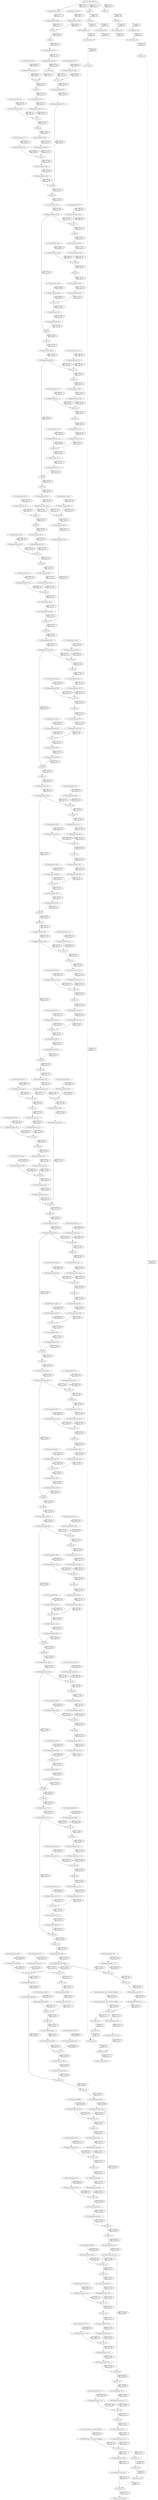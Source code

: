 strict digraph  {
"0 QuantizeLinear_input_1" [id=0, type=QuantizeLinear];
"1 DequantizeLinear_input_1" [id=1, type=DequantizeLinear];
"2 Shape_0" [id=2, type=Shape];
"3 Gather_2" [id=3, type=Gather];
"4 Shape_3" [id=4, type=Shape];
"5 Gather_5" [id=5, type=Gather];
"6 QuantizeLinear_548_1" [id=6, type=QuantizeLinear];
"7 DequantizeLinear_548_1" [id=7, type=DequantizeLinear];
"8 Conv_6" [id=8, type=Conv];
"9 Relu_7" [id=9, type=Relu];
"10 QuantizeLinear_343_1" [id=10, type=QuantizeLinear];
"11 DequantizeLinear_343_1" [id=11, type=DequantizeLinear];
"12 MaxPool_8" [id=12, type=MaxPool];
"13 QuantizeLinear_551_1" [id=13, type=QuantizeLinear];
"14 DequantizeLinear_551_1" [id=14, type=DequantizeLinear];
"15 Conv_9" [id=15, type=Conv];
"16 Relu_10" [id=16, type=Relu];
"17 QuantizeLinear_347_1" [id=17, type=QuantizeLinear];
"18 DequantizeLinear_347_1" [id=18, type=DequantizeLinear];
"19 QuantizeLinear_554_1" [id=19, type=QuantizeLinear];
"20 DequantizeLinear_554_1" [id=20, type=DequantizeLinear];
"21 Conv_11" [id=21, type=Conv];
"22 Relu_12" [id=22, type=Relu];
"23 QuantizeLinear_350_1" [id=23, type=QuantizeLinear];
"24 DequantizeLinear_350_1" [id=24, type=DequantizeLinear];
"25 QuantizeLinear_557_1" [id=25, type=QuantizeLinear];
"26 DequantizeLinear_557_1" [id=26, type=DequantizeLinear];
"27 Conv_13" [id=27, type=Conv];
"28 QuantizeLinear_560_1" [id=28, type=QuantizeLinear];
"29 DequantizeLinear_560_1" [id=29, type=DequantizeLinear];
"30 Conv_14" [id=30, type=Conv];
"31 QuantizeLinear_556_1" [id=31, type=QuantizeLinear];
"32 DequantizeLinear_556_1" [id=32, type=DequantizeLinear];
"33 QuantizeLinear_559_1" [id=33, type=QuantizeLinear];
"34 DequantizeLinear_559_1" [id=34, type=DequantizeLinear];
"35 Add_15" [id=35, type=Add];
"36 Relu_16" [id=36, type=Relu];
"37 QuantizeLinear_356_1" [id=37, type=QuantizeLinear];
"38 DequantizeLinear_356_1" [id=38, type=DequantizeLinear];
"39 QuantizeLinear_563_1" [id=39, type=QuantizeLinear];
"40 DequantizeLinear_563_1" [id=40, type=DequantizeLinear];
"41 Conv_17" [id=41, type=Conv];
"42 Relu_18" [id=42, type=Relu];
"43 QuantizeLinear_359_1" [id=43, type=QuantizeLinear];
"44 DequantizeLinear_359_1" [id=44, type=DequantizeLinear];
"45 QuantizeLinear_566_1" [id=45, type=QuantizeLinear];
"46 DequantizeLinear_566_1" [id=46, type=DequantizeLinear];
"47 Conv_19" [id=47, type=Conv];
"48 Relu_20" [id=48, type=Relu];
"49 QuantizeLinear_362_1" [id=49, type=QuantizeLinear];
"50 DequantizeLinear_362_1" [id=50, type=DequantizeLinear];
"51 QuantizeLinear_569_1" [id=51, type=QuantizeLinear];
"52 DequantizeLinear_569_1" [id=52, type=DequantizeLinear];
"53 Conv_21" [id=53, type=Conv];
"54 QuantizeLinear_568_1" [id=54, type=QuantizeLinear];
"55 DequantizeLinear_568_1" [id=55, type=DequantizeLinear];
"56 Add_22" [id=56, type=Add];
"57 Relu_23" [id=57, type=Relu];
"58 QuantizeLinear_366_1" [id=58, type=QuantizeLinear];
"59 DequantizeLinear_366_1" [id=59, type=DequantizeLinear];
"60 QuantizeLinear_572_1" [id=60, type=QuantizeLinear];
"61 DequantizeLinear_572_1" [id=61, type=DequantizeLinear];
"62 Conv_24" [id=62, type=Conv];
"63 Relu_25" [id=63, type=Relu];
"64 QuantizeLinear_369_1" [id=64, type=QuantizeLinear];
"65 DequantizeLinear_369_1" [id=65, type=DequantizeLinear];
"66 QuantizeLinear_575_1" [id=66, type=QuantizeLinear];
"67 DequantizeLinear_575_1" [id=67, type=DequantizeLinear];
"68 Conv_26" [id=68, type=Conv];
"69 Relu_27" [id=69, type=Relu];
"70 QuantizeLinear_372_1" [id=70, type=QuantizeLinear];
"71 DequantizeLinear_372_1" [id=71, type=DequantizeLinear];
"72 QuantizeLinear_578_1" [id=72, type=QuantizeLinear];
"73 DequantizeLinear_578_1" [id=73, type=DequantizeLinear];
"74 Conv_28" [id=74, type=Conv];
"75 QuantizeLinear_577_1" [id=75, type=QuantizeLinear];
"76 DequantizeLinear_577_1" [id=76, type=DequantizeLinear];
"77 Add_29" [id=77, type=Add];
"78 Relu_30" [id=78, type=Relu];
"79 QuantizeLinear_376_1" [id=79, type=QuantizeLinear];
"80 DequantizeLinear_376_1" [id=80, type=DequantizeLinear];
"81 QuantizeLinear_581_1" [id=81, type=QuantizeLinear];
"82 DequantizeLinear_581_1" [id=82, type=DequantizeLinear];
"83 Conv_31" [id=83, type=Conv];
"84 Relu_32" [id=84, type=Relu];
"85 QuantizeLinear_379_1" [id=85, type=QuantizeLinear];
"86 DequantizeLinear_379_1" [id=86, type=DequantizeLinear];
"87 QuantizeLinear_584_1" [id=87, type=QuantizeLinear];
"88 DequantizeLinear_584_1" [id=88, type=DequantizeLinear];
"89 Conv_33" [id=89, type=Conv];
"90 Relu_34" [id=90, type=Relu];
"91 QuantizeLinear_382_1" [id=91, type=QuantizeLinear];
"92 DequantizeLinear_382_1" [id=92, type=DequantizeLinear];
"93 QuantizeLinear_587_1" [id=93, type=QuantizeLinear];
"94 DequantizeLinear_587_1" [id=94, type=DequantizeLinear];
"95 Conv_35" [id=95, type=Conv];
"96 QuantizeLinear_590_1" [id=96, type=QuantizeLinear];
"97 DequantizeLinear_590_1" [id=97, type=DequantizeLinear];
"98 Conv_36" [id=98, type=Conv];
"99 QuantizeLinear_586_1" [id=99, type=QuantizeLinear];
"100 DequantizeLinear_586_1" [id=100, type=DequantizeLinear];
"101 QuantizeLinear_589_1" [id=101, type=QuantizeLinear];
"102 DequantizeLinear_589_1" [id=102, type=DequantizeLinear];
"103 Add_37" [id=103, type=Add];
"104 Relu_38" [id=104, type=Relu];
"105 QuantizeLinear_388_1" [id=105, type=QuantizeLinear];
"106 DequantizeLinear_388_1" [id=106, type=DequantizeLinear];
"107 QuantizeLinear_593_1" [id=107, type=QuantizeLinear];
"108 DequantizeLinear_593_1" [id=108, type=DequantizeLinear];
"109 Conv_39" [id=109, type=Conv];
"110 Relu_40" [id=110, type=Relu];
"111 QuantizeLinear_391_1" [id=111, type=QuantizeLinear];
"112 DequantizeLinear_391_1" [id=112, type=DequantizeLinear];
"113 QuantizeLinear_596_1" [id=113, type=QuantizeLinear];
"114 DequantizeLinear_596_1" [id=114, type=DequantizeLinear];
"115 Conv_41" [id=115, type=Conv];
"116 Relu_42" [id=116, type=Relu];
"117 QuantizeLinear_394_1" [id=117, type=QuantizeLinear];
"118 DequantizeLinear_394_1" [id=118, type=DequantizeLinear];
"119 QuantizeLinear_599_1" [id=119, type=QuantizeLinear];
"120 DequantizeLinear_599_1" [id=120, type=DequantizeLinear];
"121 Conv_43" [id=121, type=Conv];
"122 QuantizeLinear_598_1" [id=122, type=QuantizeLinear];
"123 DequantizeLinear_598_1" [id=123, type=DequantizeLinear];
"124 Add_44" [id=124, type=Add];
"125 Relu_45" [id=125, type=Relu];
"126 QuantizeLinear_398_1" [id=126, type=QuantizeLinear];
"127 DequantizeLinear_398_1" [id=127, type=DequantizeLinear];
"128 QuantizeLinear_602_1" [id=128, type=QuantizeLinear];
"129 DequantizeLinear_602_1" [id=129, type=DequantizeLinear];
"130 Conv_46" [id=130, type=Conv];
"131 Relu_47" [id=131, type=Relu];
"132 QuantizeLinear_401_1" [id=132, type=QuantizeLinear];
"133 DequantizeLinear_401_1" [id=133, type=DequantizeLinear];
"134 QuantizeLinear_605_1" [id=134, type=QuantizeLinear];
"135 DequantizeLinear_605_1" [id=135, type=DequantizeLinear];
"136 Conv_48" [id=136, type=Conv];
"137 Relu_49" [id=137, type=Relu];
"138 QuantizeLinear_404_1" [id=138, type=QuantizeLinear];
"139 DequantizeLinear_404_1" [id=139, type=DequantizeLinear];
"140 QuantizeLinear_608_1" [id=140, type=QuantizeLinear];
"141 DequantizeLinear_608_1" [id=141, type=DequantizeLinear];
"142 Conv_50" [id=142, type=Conv];
"143 QuantizeLinear_607_1" [id=143, type=QuantizeLinear];
"144 DequantizeLinear_607_1" [id=144, type=DequantizeLinear];
"145 Add_51" [id=145, type=Add];
"146 Relu_52" [id=146, type=Relu];
"147 QuantizeLinear_408_1" [id=147, type=QuantizeLinear];
"148 DequantizeLinear_408_1" [id=148, type=DequantizeLinear];
"149 QuantizeLinear_611_1" [id=149, type=QuantizeLinear];
"150 DequantizeLinear_611_1" [id=150, type=DequantizeLinear];
"151 Conv_53" [id=151, type=Conv];
"152 Relu_54" [id=152, type=Relu];
"153 QuantizeLinear_411_1" [id=153, type=QuantizeLinear];
"154 DequantizeLinear_411_1" [id=154, type=DequantizeLinear];
"155 QuantizeLinear_614_1" [id=155, type=QuantizeLinear];
"156 DequantizeLinear_614_1" [id=156, type=DequantizeLinear];
"157 Conv_55" [id=157, type=Conv];
"158 Relu_56" [id=158, type=Relu];
"159 QuantizeLinear_414_1" [id=159, type=QuantizeLinear];
"160 DequantizeLinear_414_1" [id=160, type=DequantizeLinear];
"161 QuantizeLinear_617_1" [id=161, type=QuantizeLinear];
"162 DequantizeLinear_617_1" [id=162, type=DequantizeLinear];
"163 Conv_57" [id=163, type=Conv];
"164 QuantizeLinear_616_1" [id=164, type=QuantizeLinear];
"165 DequantizeLinear_616_1" [id=165, type=DequantizeLinear];
"166 Add_58" [id=166, type=Add];
"167 Relu_59" [id=167, type=Relu];
"168 QuantizeLinear_418_1" [id=168, type=QuantizeLinear];
"169 DequantizeLinear_418_1" [id=169, type=DequantizeLinear];
"170 QuantizeLinear_620_1" [id=170, type=QuantizeLinear];
"171 DequantizeLinear_620_1" [id=171, type=DequantizeLinear];
"172 Conv_60" [id=172, type=Conv];
"173 Relu_61" [id=173, type=Relu];
"174 QuantizeLinear_421_1" [id=174, type=QuantizeLinear];
"175 DequantizeLinear_421_1" [id=175, type=DequantizeLinear];
"176 QuantizeLinear_623_1" [id=176, type=QuantizeLinear];
"177 DequantizeLinear_623_1" [id=177, type=DequantizeLinear];
"178 Conv_62" [id=178, type=Conv];
"179 Relu_63" [id=179, type=Relu];
"180 QuantizeLinear_424_1" [id=180, type=QuantizeLinear];
"181 DequantizeLinear_424_1" [id=181, type=DequantizeLinear];
"182 QuantizeLinear_626_1" [id=182, type=QuantizeLinear];
"183 DequantizeLinear_626_1" [id=183, type=DequantizeLinear];
"184 Conv_64" [id=184, type=Conv];
"185 QuantizeLinear_629_1" [id=185, type=QuantizeLinear];
"186 DequantizeLinear_629_1" [id=186, type=DequantizeLinear];
"187 Conv_65" [id=187, type=Conv];
"188 QuantizeLinear_625_1" [id=188, type=QuantizeLinear];
"189 DequantizeLinear_625_1" [id=189, type=DequantizeLinear];
"190 QuantizeLinear_628_1" [id=190, type=QuantizeLinear];
"191 DequantizeLinear_628_1" [id=191, type=DequantizeLinear];
"192 Add_66" [id=192, type=Add];
"193 Relu_67" [id=193, type=Relu];
"194 QuantizeLinear_430_1" [id=194, type=QuantizeLinear];
"195 DequantizeLinear_430_1" [id=195, type=DequantizeLinear];
"196 QuantizeLinear_632_1" [id=196, type=QuantizeLinear];
"197 DequantizeLinear_632_1" [id=197, type=DequantizeLinear];
"198 Conv_68" [id=198, type=Conv];
"199 Relu_69" [id=199, type=Relu];
"200 QuantizeLinear_433_1" [id=200, type=QuantizeLinear];
"201 DequantizeLinear_433_1" [id=201, type=DequantizeLinear];
"202 QuantizeLinear_635_1" [id=202, type=QuantizeLinear];
"203 DequantizeLinear_635_1" [id=203, type=DequantizeLinear];
"204 Conv_70" [id=204, type=Conv];
"205 Relu_71" [id=205, type=Relu];
"206 QuantizeLinear_436_1" [id=206, type=QuantizeLinear];
"207 DequantizeLinear_436_1" [id=207, type=DequantizeLinear];
"208 QuantizeLinear_638_1" [id=208, type=QuantizeLinear];
"209 DequantizeLinear_638_1" [id=209, type=DequantizeLinear];
"210 Conv_72" [id=210, type=Conv];
"211 QuantizeLinear_637_1" [id=211, type=QuantizeLinear];
"212 DequantizeLinear_637_1" [id=212, type=DequantizeLinear];
"213 Add_73" [id=213, type=Add];
"214 Relu_74" [id=214, type=Relu];
"215 QuantizeLinear_440_1" [id=215, type=QuantizeLinear];
"216 DequantizeLinear_440_1" [id=216, type=DequantizeLinear];
"217 QuantizeLinear_641_1" [id=217, type=QuantizeLinear];
"218 DequantizeLinear_641_1" [id=218, type=DequantizeLinear];
"219 Conv_75" [id=219, type=Conv];
"220 Relu_76" [id=220, type=Relu];
"221 QuantizeLinear_443_1" [id=221, type=QuantizeLinear];
"222 DequantizeLinear_443_1" [id=222, type=DequantizeLinear];
"223 QuantizeLinear_644_1" [id=223, type=QuantizeLinear];
"224 DequantizeLinear_644_1" [id=224, type=DequantizeLinear];
"225 Conv_77" [id=225, type=Conv];
"226 Relu_78" [id=226, type=Relu];
"227 QuantizeLinear_446_1" [id=227, type=QuantizeLinear];
"228 DequantizeLinear_446_1" [id=228, type=DequantizeLinear];
"229 QuantizeLinear_647_1" [id=229, type=QuantizeLinear];
"230 DequantizeLinear_647_1" [id=230, type=DequantizeLinear];
"231 Conv_79" [id=231, type=Conv];
"232 QuantizeLinear_646_1" [id=232, type=QuantizeLinear];
"233 DequantizeLinear_646_1" [id=233, type=DequantizeLinear];
"234 Add_80" [id=234, type=Add];
"235 Relu_81" [id=235, type=Relu];
"236 QuantizeLinear_450_1" [id=236, type=QuantizeLinear];
"237 DequantizeLinear_450_1" [id=237, type=DequantizeLinear];
"238 QuantizeLinear_650_1" [id=238, type=QuantizeLinear];
"239 DequantizeLinear_650_1" [id=239, type=DequantizeLinear];
"240 Conv_82" [id=240, type=Conv];
"241 Relu_83" [id=241, type=Relu];
"242 QuantizeLinear_453_1" [id=242, type=QuantizeLinear];
"243 DequantizeLinear_453_1" [id=243, type=DequantizeLinear];
"244 QuantizeLinear_653_1" [id=244, type=QuantizeLinear];
"245 DequantizeLinear_653_1" [id=245, type=DequantizeLinear];
"246 Conv_84" [id=246, type=Conv];
"247 Relu_85" [id=247, type=Relu];
"248 QuantizeLinear_456_1" [id=248, type=QuantizeLinear];
"249 DequantizeLinear_456_1" [id=249, type=DequantizeLinear];
"250 QuantizeLinear_656_1" [id=250, type=QuantizeLinear];
"251 DequantizeLinear_656_1" [id=251, type=DequantizeLinear];
"252 Conv_86" [id=252, type=Conv];
"253 QuantizeLinear_655_1" [id=253, type=QuantizeLinear];
"254 DequantizeLinear_655_1" [id=254, type=DequantizeLinear];
"255 Add_87" [id=255, type=Add];
"256 Relu_88" [id=256, type=Relu];
"257 QuantizeLinear_460_1" [id=257, type=QuantizeLinear];
"258 DequantizeLinear_460_1" [id=258, type=DequantizeLinear];
"259 QuantizeLinear_659_1" [id=259, type=QuantizeLinear];
"260 DequantizeLinear_659_1" [id=260, type=DequantizeLinear];
"261 Conv_89" [id=261, type=Conv];
"262 Relu_90" [id=262, type=Relu];
"263 QuantizeLinear_463_1" [id=263, type=QuantizeLinear];
"264 DequantizeLinear_463_1" [id=264, type=DequantizeLinear];
"265 QuantizeLinear_662_1" [id=265, type=QuantizeLinear];
"266 DequantizeLinear_662_1" [id=266, type=DequantizeLinear];
"267 Conv_91" [id=267, type=Conv];
"268 Relu_92" [id=268, type=Relu];
"269 QuantizeLinear_466_1" [id=269, type=QuantizeLinear];
"270 DequantizeLinear_466_1" [id=270, type=DequantizeLinear];
"271 QuantizeLinear_665_1" [id=271, type=QuantizeLinear];
"272 DequantizeLinear_665_1" [id=272, type=DequantizeLinear];
"273 Conv_93" [id=273, type=Conv];
"274 QuantizeLinear_664_1" [id=274, type=QuantizeLinear];
"275 DequantizeLinear_664_1" [id=275, type=DequantizeLinear];
"276 Add_94" [id=276, type=Add];
"277 Relu_95" [id=277, type=Relu];
"278 QuantizeLinear_470_1" [id=278, type=QuantizeLinear];
"279 DequantizeLinear_470_1" [id=279, type=DequantizeLinear];
"280 QuantizeLinear_668_1" [id=280, type=QuantizeLinear];
"281 DequantizeLinear_668_1" [id=281, type=DequantizeLinear];
"282 Conv_96" [id=282, type=Conv];
"283 Relu_97" [id=283, type=Relu];
"284 QuantizeLinear_473_1" [id=284, type=QuantizeLinear];
"285 DequantizeLinear_473_1" [id=285, type=DequantizeLinear];
"286 QuantizeLinear_671_1" [id=286, type=QuantizeLinear];
"287 DequantizeLinear_671_1" [id=287, type=DequantizeLinear];
"288 Conv_98" [id=288, type=Conv];
"289 Relu_99" [id=289, type=Relu];
"290 QuantizeLinear_476_1" [id=290, type=QuantizeLinear];
"291 DequantizeLinear_476_1" [id=291, type=DequantizeLinear];
"292 QuantizeLinear_674_1" [id=292, type=QuantizeLinear];
"293 DequantizeLinear_674_1" [id=293, type=DequantizeLinear];
"294 Conv_100" [id=294, type=Conv];
"295 QuantizeLinear_673_1" [id=295, type=QuantizeLinear];
"296 DequantizeLinear_673_1" [id=296, type=DequantizeLinear];
"297 Add_101" [id=297, type=Add];
"298 Relu_102" [id=298, type=Relu];
"299 QuantizeLinear_480_1" [id=299, type=QuantizeLinear];
"300 DequantizeLinear_480_1" [id=300, type=DequantizeLinear];
"301 QuantizeLinear_677_1" [id=301, type=QuantizeLinear];
"302 DequantizeLinear_677_1" [id=302, type=DequantizeLinear];
"303 Conv_103" [id=303, type=Conv];
"304 Relu_104" [id=304, type=Relu];
"305 QuantizeLinear_483_1" [id=305, type=QuantizeLinear];
"306 DequantizeLinear_483_1" [id=306, type=DequantizeLinear];
"307 QuantizeLinear_680_1" [id=307, type=QuantizeLinear];
"308 DequantizeLinear_680_1" [id=308, type=DequantizeLinear];
"309 Conv_105" [id=309, type=Conv];
"310 Relu_106" [id=310, type=Relu];
"311 QuantizeLinear_486_1" [id=311, type=QuantizeLinear];
"312 DequantizeLinear_486_1" [id=312, type=DequantizeLinear];
"313 QuantizeLinear_683_1" [id=313, type=QuantizeLinear];
"314 DequantizeLinear_683_1" [id=314, type=DequantizeLinear];
"315 Conv_107" [id=315, type=Conv];
"316 QuantizeLinear_686_1" [id=316, type=QuantizeLinear];
"317 DequantizeLinear_686_1" [id=317, type=DequantizeLinear];
"318 Conv_108" [id=318, type=Conv];
"319 QuantizeLinear_682_1" [id=319, type=QuantizeLinear];
"320 DequantizeLinear_682_1" [id=320, type=DequantizeLinear];
"321 QuantizeLinear_685_1" [id=321, type=QuantizeLinear];
"322 DequantizeLinear_685_1" [id=322, type=DequantizeLinear];
"323 Add_109" [id=323, type=Add];
"324 Relu_110" [id=324, type=Relu];
"325 QuantizeLinear_492_1" [id=325, type=QuantizeLinear];
"326 DequantizeLinear_492_1" [id=326, type=DequantizeLinear];
"327 QuantizeLinear_689_1" [id=327, type=QuantizeLinear];
"328 DequantizeLinear_689_1" [id=328, type=DequantizeLinear];
"329 Conv_111" [id=329, type=Conv];
"330 Relu_112" [id=330, type=Relu];
"331 QuantizeLinear_495_1" [id=331, type=QuantizeLinear];
"332 DequantizeLinear_495_1" [id=332, type=DequantizeLinear];
"333 QuantizeLinear_692_1" [id=333, type=QuantizeLinear];
"334 DequantizeLinear_692_1" [id=334, type=DequantizeLinear];
"335 Conv_113" [id=335, type=Conv];
"336 Relu_114" [id=336, type=Relu];
"337 QuantizeLinear_498_1" [id=337, type=QuantizeLinear];
"338 DequantizeLinear_498_1" [id=338, type=DequantizeLinear];
"339 QuantizeLinear_695_1" [id=339, type=QuantizeLinear];
"340 DequantizeLinear_695_1" [id=340, type=DequantizeLinear];
"341 Conv_115" [id=341, type=Conv];
"342 QuantizeLinear_694_1" [id=342, type=QuantizeLinear];
"343 DequantizeLinear_694_1" [id=343, type=DequantizeLinear];
"344 Add_116" [id=344, type=Add];
"345 Relu_117" [id=345, type=Relu];
"346 QuantizeLinear_502_1" [id=346, type=QuantizeLinear];
"347 DequantizeLinear_502_1" [id=347, type=DequantizeLinear];
"348 QuantizeLinear_698_1" [id=348, type=QuantizeLinear];
"349 DequantizeLinear_698_1" [id=349, type=DequantizeLinear];
"350 Conv_118" [id=350, type=Conv];
"351 Relu_119" [id=351, type=Relu];
"352 QuantizeLinear_505_1" [id=352, type=QuantizeLinear];
"353 DequantizeLinear_505_1" [id=353, type=DequantizeLinear];
"354 QuantizeLinear_701_1" [id=354, type=QuantizeLinear];
"355 DequantizeLinear_701_1" [id=355, type=DequantizeLinear];
"356 Conv_120" [id=356, type=Conv];
"357 Relu_121" [id=357, type=Relu];
"358 QuantizeLinear_508_1" [id=358, type=QuantizeLinear];
"359 DequantizeLinear_508_1" [id=359, type=DequantizeLinear];
"360 QuantizeLinear_704_1" [id=360, type=QuantizeLinear];
"361 DequantizeLinear_704_1" [id=361, type=DequantizeLinear];
"362 Conv_122" [id=362, type=Conv];
"363 QuantizeLinear_703_1" [id=363, type=QuantizeLinear];
"364 DequantizeLinear_703_1" [id=364, type=DequantizeLinear];
"365 Add_123" [id=365, type=Add];
"366 Relu_124" [id=366, type=Relu];
"367 QuantizeLinear_512_1" [id=367, type=QuantizeLinear];
"368 DequantizeLinear_512_1" [id=368, type=DequantizeLinear];
"369 QuantizeLinear_707_1" [id=369, type=QuantizeLinear];
"370 DequantizeLinear_707_1" [id=370, type=DequantizeLinear];
"371 Conv_125" [id=371, type=Conv];
"372 Relu_126" [id=372, type=Relu];
"373 QuantizeLinear_515_1" [id=373, type=QuantizeLinear];
"374 DequantizeLinear_515_1" [id=374, type=DequantizeLinear];
"375 QuantizeLinear_classifier.4.weight_1" [id=375, type=QuantizeLinear];
"376 DequantizeLinear_classifier.4.weight_1" [id=376, type=DequantizeLinear];
"377 Conv_127" [id=377, type=Conv];
"378 Unsqueeze_128" [id=378, type=Unsqueeze];
"379 Unsqueeze_129" [id=379, type=Unsqueeze];
"380 Concat_130" [id=380, type=Concat];
"381 QuantizeLinear_516_1" [id=381, type=QuantizeLinear];
"382 DequantizeLinear_516_1" [id=382, type=DequantizeLinear];
"383 Shape_132" [id=383, type=Shape];
"384 Slice_136" [id=384, type=Slice];
"385 Cast_137" [id=385, type=Cast];
"386 Concat_138" [id=386, type=Concat];
"387 Resize_140" [id=387, type=Resize];
"388 QuantizeLinear_710_1" [id=388, type=QuantizeLinear];
"389 DequantizeLinear_710_1" [id=389, type=DequantizeLinear];
"390 Conv_141" [id=390, type=Conv];
"391 Relu_142" [id=391, type=Relu];
"392 QuantizeLinear_532_1" [id=392, type=QuantizeLinear];
"393 DequantizeLinear_532_1" [id=393, type=DequantizeLinear];
"394 QuantizeLinear_aux_classifier.4.weight_1" [id=394, type=QuantizeLinear];
"395 DequantizeLinear_aux_classifier.4.weight_1" [id=395, type=DequantizeLinear];
"396 Conv_143" [id=396, type=Conv];
"397 Unsqueeze_144" [id=397, type=Unsqueeze];
"398 Unsqueeze_145" [id=398, type=Unsqueeze];
"399 Concat_146" [id=399, type=Concat];
"400 QuantizeLinear_533_1" [id=400, type=QuantizeLinear];
"401 DequantizeLinear_533_1" [id=401, type=DequantizeLinear];
"402 Shape_148" [id=402, type=Shape];
"403 Slice_152" [id=403, type=Slice];
"404 Cast_153" [id=404, type=Cast];
"405 Concat_154" [id=405, type=Concat];
"406 Resize_156" [id=406, type=Resize];
"407 nncf_model_input_0" [id=407, type=nncf_model_input];
"408 nncf_model_output_0" [id=408, type=nncf_model_output];
"409 nncf_model_output_1" [id=409, type=nncf_model_output];
"0 QuantizeLinear_input_1" -> "1 DequantizeLinear_input_1"  [label="output_port_id = 0 \n shape = [1, 3, 1, 1] \n input_port_id = 0 \n ", style=dashed];
"1 DequantizeLinear_input_1" -> "8 Conv_6"  [label="output_port_id = 0 \n shape = [1, 3, 1, 1] \n input_port_id = 0 \n ", style=solid];
"2 Shape_0" -> "3 Gather_2"  [label="output_port_id = 0 \n shape = [4] \n input_port_id = 0 \n ", style=dashed];
"3 Gather_2" -> "378 Unsqueeze_128"  [label="output_port_id = 0 \n shape = [] \n input_port_id = 0 \n ", style=dashed];
"3 Gather_2" -> "397 Unsqueeze_144"  [label="output_port_id = 0 \n shape = [] \n input_port_id = 0 \n ", style=dashed];
"4 Shape_3" -> "5 Gather_5"  [label="output_port_id = 0 \n shape = [4] \n input_port_id = 0 \n ", style=dashed];
"5 Gather_5" -> "379 Unsqueeze_129"  [label="output_port_id = 0 \n shape = [] \n input_port_id = 0 \n ", style=dashed];
"5 Gather_5" -> "398 Unsqueeze_145"  [label="output_port_id = 0 \n shape = [] \n input_port_id = 0 \n ", style=dashed];
"6 QuantizeLinear_548_1" -> "7 DequantizeLinear_548_1"  [label="output_port_id = 0 \n shape = [64, 3, 7, 7] \n input_port_id = 0 \n ", style=dashed];
"7 DequantizeLinear_548_1" -> "8 Conv_6"  [label="output_port_id = 0 \n shape = [64, 3, 7, 7] \n input_port_id = 1 \n ", style=solid];
"8 Conv_6" -> "9 Relu_7"  [label="output_port_id = 0 \n shape = [1, 64, 1, 1] \n input_port_id = 0 \n ", style=solid];
"9 Relu_7" -> "10 QuantizeLinear_343_1"  [label="output_port_id = 0 \n shape = [1, 64, 1, 1] \n input_port_id = 0 \n ", style=solid];
"10 QuantizeLinear_343_1" -> "11 DequantizeLinear_343_1"  [label="output_port_id = 0 \n shape = [1, 64, 1, 1] \n input_port_id = 0 \n ", style=dashed];
"11 DequantizeLinear_343_1" -> "12 MaxPool_8"  [label="output_port_id = 0 \n shape = [1, 64, 1, 1] \n input_port_id = 0 \n ", style=solid];
"12 MaxPool_8" -> "15 Conv_9"  [label="output_port_id = 0 \n shape = [1, 64, 1, 1] \n input_port_id = 0 \n ", style=solid];
"12 MaxPool_8" -> "30 Conv_14"  [label="output_port_id = 0 \n shape = [1, 64, 1, 1] \n input_port_id = 0 \n ", style=solid];
"13 QuantizeLinear_551_1" -> "14 DequantizeLinear_551_1"  [label="output_port_id = 0 \n shape = [64, 64, 1, 1] \n input_port_id = 0 \n ", style=dashed];
"14 DequantizeLinear_551_1" -> "15 Conv_9"  [label="output_port_id = 0 \n shape = [64, 64, 1, 1] \n input_port_id = 1 \n ", style=solid];
"15 Conv_9" -> "16 Relu_10"  [label="output_port_id = 0 \n shape = [1, 64, 1, 1] \n input_port_id = 0 \n ", style=solid];
"16 Relu_10" -> "17 QuantizeLinear_347_1"  [label="output_port_id = 0 \n shape = [1, 64, 1, 1] \n input_port_id = 0 \n ", style=solid];
"17 QuantizeLinear_347_1" -> "18 DequantizeLinear_347_1"  [label="output_port_id = 0 \n shape = [1, 64, 1, 1] \n input_port_id = 0 \n ", style=dashed];
"18 DequantizeLinear_347_1" -> "21 Conv_11"  [label="output_port_id = 0 \n shape = [1, 64, 1, 1] \n input_port_id = 0 \n ", style=solid];
"19 QuantizeLinear_554_1" -> "20 DequantizeLinear_554_1"  [label="output_port_id = 0 \n shape = [64, 64, 3, 3] \n input_port_id = 0 \n ", style=dashed];
"20 DequantizeLinear_554_1" -> "21 Conv_11"  [label="output_port_id = 0 \n shape = [64, 64, 3, 3] \n input_port_id = 1 \n ", style=solid];
"21 Conv_11" -> "22 Relu_12"  [label="output_port_id = 0 \n shape = [1, 64, 1, 1] \n input_port_id = 0 \n ", style=solid];
"22 Relu_12" -> "23 QuantizeLinear_350_1"  [label="output_port_id = 0 \n shape = [1, 64, 1, 1] \n input_port_id = 0 \n ", style=solid];
"23 QuantizeLinear_350_1" -> "24 DequantizeLinear_350_1"  [label="output_port_id = 0 \n shape = [1, 64, 1, 1] \n input_port_id = 0 \n ", style=dashed];
"24 DequantizeLinear_350_1" -> "27 Conv_13"  [label="output_port_id = 0 \n shape = [1, 64, 1, 1] \n input_port_id = 0 \n ", style=solid];
"25 QuantizeLinear_557_1" -> "26 DequantizeLinear_557_1"  [label="output_port_id = 0 \n shape = [256, 64, 1, 1] \n input_port_id = 0 \n ", style=dashed];
"26 DequantizeLinear_557_1" -> "27 Conv_13"  [label="output_port_id = 0 \n shape = [256, 64, 1, 1] \n input_port_id = 1 \n ", style=solid];
"27 Conv_13" -> "31 QuantizeLinear_556_1"  [label="output_port_id = 0 \n shape = [1, 256, 1, 1] \n input_port_id = 0 \n ", style=solid];
"28 QuantizeLinear_560_1" -> "29 DequantizeLinear_560_1"  [label="output_port_id = 0 \n shape = [256, 64, 1, 1] \n input_port_id = 0 \n ", style=dashed];
"29 DequantizeLinear_560_1" -> "30 Conv_14"  [label="output_port_id = 0 \n shape = [256, 64, 1, 1] \n input_port_id = 1 \n ", style=solid];
"30 Conv_14" -> "33 QuantizeLinear_559_1"  [label="output_port_id = 0 \n shape = [1, 256, 1, 1] \n input_port_id = 0 \n ", style=solid];
"31 QuantizeLinear_556_1" -> "32 DequantizeLinear_556_1"  [label="output_port_id = 0 \n shape = [1, 256, 1, 1] \n input_port_id = 0 \n ", style=dashed];
"32 DequantizeLinear_556_1" -> "35 Add_15"  [label="output_port_id = 0 \n shape = [1, 256, 1, 1] \n input_port_id = 0 \n ", style=solid];
"33 QuantizeLinear_559_1" -> "34 DequantizeLinear_559_1"  [label="output_port_id = 0 \n shape = [1, 256, 1, 1] \n input_port_id = 0 \n ", style=dashed];
"34 DequantizeLinear_559_1" -> "35 Add_15"  [label="output_port_id = 0 \n shape = [1, 256, 1, 1] \n input_port_id = 1 \n ", style=solid];
"35 Add_15" -> "36 Relu_16"  [label="output_port_id = 0 \n shape = [1, 256, 1, 1] \n input_port_id = 0 \n ", style=solid];
"36 Relu_16" -> "37 QuantizeLinear_356_1"  [label="output_port_id = 0 \n shape = [1, 256, 1, 1] \n input_port_id = 0 \n ", style=solid];
"37 QuantizeLinear_356_1" -> "38 DequantizeLinear_356_1"  [label="output_port_id = 0 \n shape = [1, 256, 1, 1] \n input_port_id = 0 \n ", style=dashed];
"38 DequantizeLinear_356_1" -> "41 Conv_17"  [label="output_port_id = 0 \n shape = [1, 256, 1, 1] \n input_port_id = 0 \n ", style=solid];
"38 DequantizeLinear_356_1" -> "56 Add_22"  [label="output_port_id = 0 \n shape = [1, 256, 1, 1] \n input_port_id = 1 \n ", style=solid];
"39 QuantizeLinear_563_1" -> "40 DequantizeLinear_563_1"  [label="output_port_id = 0 \n shape = [64, 256, 1, 1] \n input_port_id = 0 \n ", style=dashed];
"40 DequantizeLinear_563_1" -> "41 Conv_17"  [label="output_port_id = 0 \n shape = [64, 256, 1, 1] \n input_port_id = 1 \n ", style=solid];
"41 Conv_17" -> "42 Relu_18"  [label="output_port_id = 0 \n shape = [1, 64, 1, 1] \n input_port_id = 0 \n ", style=solid];
"42 Relu_18" -> "43 QuantizeLinear_359_1"  [label="output_port_id = 0 \n shape = [1, 64, 1, 1] \n input_port_id = 0 \n ", style=solid];
"43 QuantizeLinear_359_1" -> "44 DequantizeLinear_359_1"  [label="output_port_id = 0 \n shape = [1, 64, 1, 1] \n input_port_id = 0 \n ", style=dashed];
"44 DequantizeLinear_359_1" -> "47 Conv_19"  [label="output_port_id = 0 \n shape = [1, 64, 1, 1] \n input_port_id = 0 \n ", style=solid];
"45 QuantizeLinear_566_1" -> "46 DequantizeLinear_566_1"  [label="output_port_id = 0 \n shape = [64, 64, 3, 3] \n input_port_id = 0 \n ", style=dashed];
"46 DequantizeLinear_566_1" -> "47 Conv_19"  [label="output_port_id = 0 \n shape = [64, 64, 3, 3] \n input_port_id = 1 \n ", style=solid];
"47 Conv_19" -> "48 Relu_20"  [label="output_port_id = 0 \n shape = [1, 64, 1, 1] \n input_port_id = 0 \n ", style=solid];
"48 Relu_20" -> "49 QuantizeLinear_362_1"  [label="output_port_id = 0 \n shape = [1, 64, 1, 1] \n input_port_id = 0 \n ", style=solid];
"49 QuantizeLinear_362_1" -> "50 DequantizeLinear_362_1"  [label="output_port_id = 0 \n shape = [1, 64, 1, 1] \n input_port_id = 0 \n ", style=dashed];
"50 DequantizeLinear_362_1" -> "53 Conv_21"  [label="output_port_id = 0 \n shape = [1, 64, 1, 1] \n input_port_id = 0 \n ", style=solid];
"51 QuantizeLinear_569_1" -> "52 DequantizeLinear_569_1"  [label="output_port_id = 0 \n shape = [256, 64, 1, 1] \n input_port_id = 0 \n ", style=dashed];
"52 DequantizeLinear_569_1" -> "53 Conv_21"  [label="output_port_id = 0 \n shape = [256, 64, 1, 1] \n input_port_id = 1 \n ", style=solid];
"53 Conv_21" -> "54 QuantizeLinear_568_1"  [label="output_port_id = 0 \n shape = [1, 256, 1, 1] \n input_port_id = 0 \n ", style=solid];
"54 QuantizeLinear_568_1" -> "55 DequantizeLinear_568_1"  [label="output_port_id = 0 \n shape = [1, 256, 1, 1] \n input_port_id = 0 \n ", style=dashed];
"55 DequantizeLinear_568_1" -> "56 Add_22"  [label="output_port_id = 0 \n shape = [1, 256, 1, 1] \n input_port_id = 0 \n ", style=solid];
"56 Add_22" -> "57 Relu_23"  [label="output_port_id = 0 \n shape = [1, 256, 1, 1] \n input_port_id = 0 \n ", style=solid];
"57 Relu_23" -> "58 QuantizeLinear_366_1"  [label="output_port_id = 0 \n shape = [1, 256, 1, 1] \n input_port_id = 0 \n ", style=solid];
"58 QuantizeLinear_366_1" -> "59 DequantizeLinear_366_1"  [label="output_port_id = 0 \n shape = [1, 256, 1, 1] \n input_port_id = 0 \n ", style=dashed];
"59 DequantizeLinear_366_1" -> "62 Conv_24"  [label="output_port_id = 0 \n shape = [1, 256, 1, 1] \n input_port_id = 0 \n ", style=solid];
"59 DequantizeLinear_366_1" -> "77 Add_29"  [label="output_port_id = 0 \n shape = [1, 256, 1, 1] \n input_port_id = 1 \n ", style=solid];
"60 QuantizeLinear_572_1" -> "61 DequantizeLinear_572_1"  [label="output_port_id = 0 \n shape = [64, 256, 1, 1] \n input_port_id = 0 \n ", style=dashed];
"61 DequantizeLinear_572_1" -> "62 Conv_24"  [label="output_port_id = 0 \n shape = [64, 256, 1, 1] \n input_port_id = 1 \n ", style=solid];
"62 Conv_24" -> "63 Relu_25"  [label="output_port_id = 0 \n shape = [1, 64, 1, 1] \n input_port_id = 0 \n ", style=solid];
"63 Relu_25" -> "64 QuantizeLinear_369_1"  [label="output_port_id = 0 \n shape = [1, 64, 1, 1] \n input_port_id = 0 \n ", style=solid];
"64 QuantizeLinear_369_1" -> "65 DequantizeLinear_369_1"  [label="output_port_id = 0 \n shape = [1, 64, 1, 1] \n input_port_id = 0 \n ", style=dashed];
"65 DequantizeLinear_369_1" -> "68 Conv_26"  [label="output_port_id = 0 \n shape = [1, 64, 1, 1] \n input_port_id = 0 \n ", style=solid];
"66 QuantizeLinear_575_1" -> "67 DequantizeLinear_575_1"  [label="output_port_id = 0 \n shape = [64, 64, 3, 3] \n input_port_id = 0 \n ", style=dashed];
"67 DequantizeLinear_575_1" -> "68 Conv_26"  [label="output_port_id = 0 \n shape = [64, 64, 3, 3] \n input_port_id = 1 \n ", style=solid];
"68 Conv_26" -> "69 Relu_27"  [label="output_port_id = 0 \n shape = [1, 64, 1, 1] \n input_port_id = 0 \n ", style=solid];
"69 Relu_27" -> "70 QuantizeLinear_372_1"  [label="output_port_id = 0 \n shape = [1, 64, 1, 1] \n input_port_id = 0 \n ", style=solid];
"70 QuantizeLinear_372_1" -> "71 DequantizeLinear_372_1"  [label="output_port_id = 0 \n shape = [1, 64, 1, 1] \n input_port_id = 0 \n ", style=dashed];
"71 DequantizeLinear_372_1" -> "74 Conv_28"  [label="output_port_id = 0 \n shape = [1, 64, 1, 1] \n input_port_id = 0 \n ", style=solid];
"72 QuantizeLinear_578_1" -> "73 DequantizeLinear_578_1"  [label="output_port_id = 0 \n shape = [256, 64, 1, 1] \n input_port_id = 0 \n ", style=dashed];
"73 DequantizeLinear_578_1" -> "74 Conv_28"  [label="output_port_id = 0 \n shape = [256, 64, 1, 1] \n input_port_id = 1 \n ", style=solid];
"74 Conv_28" -> "75 QuantizeLinear_577_1"  [label="output_port_id = 0 \n shape = [1, 256, 1, 1] \n input_port_id = 0 \n ", style=solid];
"75 QuantizeLinear_577_1" -> "76 DequantizeLinear_577_1"  [label="output_port_id = 0 \n shape = [1, 256, 1, 1] \n input_port_id = 0 \n ", style=dashed];
"76 DequantizeLinear_577_1" -> "77 Add_29"  [label="output_port_id = 0 \n shape = [1, 256, 1, 1] \n input_port_id = 0 \n ", style=solid];
"77 Add_29" -> "78 Relu_30"  [label="output_port_id = 0 \n shape = [1, 256, 1, 1] \n input_port_id = 0 \n ", style=solid];
"78 Relu_30" -> "79 QuantizeLinear_376_1"  [label="output_port_id = 0 \n shape = [1, 256, 1, 1] \n input_port_id = 0 \n ", style=solid];
"79 QuantizeLinear_376_1" -> "80 DequantizeLinear_376_1"  [label="output_port_id = 0 \n shape = [1, 256, 1, 1] \n input_port_id = 0 \n ", style=dashed];
"80 DequantizeLinear_376_1" -> "83 Conv_31"  [label="output_port_id = 0 \n shape = [1, 256, 1, 1] \n input_port_id = 0 \n ", style=solid];
"80 DequantizeLinear_376_1" -> "98 Conv_36"  [label="output_port_id = 0 \n shape = [1, 256, 1, 1] \n input_port_id = 0 \n ", style=solid];
"81 QuantizeLinear_581_1" -> "82 DequantizeLinear_581_1"  [label="output_port_id = 0 \n shape = [128, 256, 1, 1] \n input_port_id = 0 \n ", style=dashed];
"82 DequantizeLinear_581_1" -> "83 Conv_31"  [label="output_port_id = 0 \n shape = [128, 256, 1, 1] \n input_port_id = 1 \n ", style=solid];
"83 Conv_31" -> "84 Relu_32"  [label="output_port_id = 0 \n shape = [1, 128, 1, 1] \n input_port_id = 0 \n ", style=solid];
"84 Relu_32" -> "85 QuantizeLinear_379_1"  [label="output_port_id = 0 \n shape = [1, 128, 1, 1] \n input_port_id = 0 \n ", style=solid];
"85 QuantizeLinear_379_1" -> "86 DequantizeLinear_379_1"  [label="output_port_id = 0 \n shape = [1, 128, 1, 1] \n input_port_id = 0 \n ", style=dashed];
"86 DequantizeLinear_379_1" -> "89 Conv_33"  [label="output_port_id = 0 \n shape = [1, 128, 1, 1] \n input_port_id = 0 \n ", style=solid];
"87 QuantizeLinear_584_1" -> "88 DequantizeLinear_584_1"  [label="output_port_id = 0 \n shape = [128, 128, 3, 3] \n input_port_id = 0 \n ", style=dashed];
"88 DequantizeLinear_584_1" -> "89 Conv_33"  [label="output_port_id = 0 \n shape = [128, 128, 3, 3] \n input_port_id = 1 \n ", style=solid];
"89 Conv_33" -> "90 Relu_34"  [label="output_port_id = 0 \n shape = [1, 128, 1, 1] \n input_port_id = 0 \n ", style=solid];
"90 Relu_34" -> "91 QuantizeLinear_382_1"  [label="output_port_id = 0 \n shape = [1, 128, 1, 1] \n input_port_id = 0 \n ", style=solid];
"91 QuantizeLinear_382_1" -> "92 DequantizeLinear_382_1"  [label="output_port_id = 0 \n shape = [1, 128, 1, 1] \n input_port_id = 0 \n ", style=dashed];
"92 DequantizeLinear_382_1" -> "95 Conv_35"  [label="output_port_id = 0 \n shape = [1, 128, 1, 1] \n input_port_id = 0 \n ", style=solid];
"93 QuantizeLinear_587_1" -> "94 DequantizeLinear_587_1"  [label="output_port_id = 0 \n shape = [512, 128, 1, 1] \n input_port_id = 0 \n ", style=dashed];
"94 DequantizeLinear_587_1" -> "95 Conv_35"  [label="output_port_id = 0 \n shape = [512, 128, 1, 1] \n input_port_id = 1 \n ", style=solid];
"95 Conv_35" -> "99 QuantizeLinear_586_1"  [label="output_port_id = 0 \n shape = [1, 512, 1, 1] \n input_port_id = 0 \n ", style=solid];
"96 QuantizeLinear_590_1" -> "97 DequantizeLinear_590_1"  [label="output_port_id = 0 \n shape = [512, 256, 1, 1] \n input_port_id = 0 \n ", style=dashed];
"97 DequantizeLinear_590_1" -> "98 Conv_36"  [label="output_port_id = 0 \n shape = [512, 256, 1, 1] \n input_port_id = 1 \n ", style=solid];
"98 Conv_36" -> "101 QuantizeLinear_589_1"  [label="output_port_id = 0 \n shape = [1, 512, 1, 1] \n input_port_id = 0 \n ", style=solid];
"99 QuantizeLinear_586_1" -> "100 DequantizeLinear_586_1"  [label="output_port_id = 0 \n shape = [1, 512, 1, 1] \n input_port_id = 0 \n ", style=dashed];
"100 DequantizeLinear_586_1" -> "103 Add_37"  [label="output_port_id = 0 \n shape = [1, 512, 1, 1] \n input_port_id = 0 \n ", style=solid];
"101 QuantizeLinear_589_1" -> "102 DequantizeLinear_589_1"  [label="output_port_id = 0 \n shape = [1, 512, 1, 1] \n input_port_id = 0 \n ", style=dashed];
"102 DequantizeLinear_589_1" -> "103 Add_37"  [label="output_port_id = 0 \n shape = [1, 512, 1, 1] \n input_port_id = 1 \n ", style=solid];
"103 Add_37" -> "104 Relu_38"  [label="output_port_id = 0 \n shape = [1, 512, 1, 1] \n input_port_id = 0 \n ", style=solid];
"104 Relu_38" -> "105 QuantizeLinear_388_1"  [label="output_port_id = 0 \n shape = [1, 512, 1, 1] \n input_port_id = 0 \n ", style=solid];
"105 QuantizeLinear_388_1" -> "106 DequantizeLinear_388_1"  [label="output_port_id = 0 \n shape = [1, 512, 1, 1] \n input_port_id = 0 \n ", style=dashed];
"106 DequantizeLinear_388_1" -> "109 Conv_39"  [label="output_port_id = 0 \n shape = [1, 512, 1, 1] \n input_port_id = 0 \n ", style=solid];
"106 DequantizeLinear_388_1" -> "124 Add_44"  [label="output_port_id = 0 \n shape = [1, 512, 1, 1] \n input_port_id = 1 \n ", style=solid];
"107 QuantizeLinear_593_1" -> "108 DequantizeLinear_593_1"  [label="output_port_id = 0 \n shape = [128, 512, 1, 1] \n input_port_id = 0 \n ", style=dashed];
"108 DequantizeLinear_593_1" -> "109 Conv_39"  [label="output_port_id = 0 \n shape = [128, 512, 1, 1] \n input_port_id = 1 \n ", style=solid];
"109 Conv_39" -> "110 Relu_40"  [label="output_port_id = 0 \n shape = [1, 128, 1, 1] \n input_port_id = 0 \n ", style=solid];
"110 Relu_40" -> "111 QuantizeLinear_391_1"  [label="output_port_id = 0 \n shape = [1, 128, 1, 1] \n input_port_id = 0 \n ", style=solid];
"111 QuantizeLinear_391_1" -> "112 DequantizeLinear_391_1"  [label="output_port_id = 0 \n shape = [1, 128, 1, 1] \n input_port_id = 0 \n ", style=dashed];
"112 DequantizeLinear_391_1" -> "115 Conv_41"  [label="output_port_id = 0 \n shape = [1, 128, 1, 1] \n input_port_id = 0 \n ", style=solid];
"113 QuantizeLinear_596_1" -> "114 DequantizeLinear_596_1"  [label="output_port_id = 0 \n shape = [128, 128, 3, 3] \n input_port_id = 0 \n ", style=dashed];
"114 DequantizeLinear_596_1" -> "115 Conv_41"  [label="output_port_id = 0 \n shape = [128, 128, 3, 3] \n input_port_id = 1 \n ", style=solid];
"115 Conv_41" -> "116 Relu_42"  [label="output_port_id = 0 \n shape = [1, 128, 1, 1] \n input_port_id = 0 \n ", style=solid];
"116 Relu_42" -> "117 QuantizeLinear_394_1"  [label="output_port_id = 0 \n shape = [1, 128, 1, 1] \n input_port_id = 0 \n ", style=solid];
"117 QuantizeLinear_394_1" -> "118 DequantizeLinear_394_1"  [label="output_port_id = 0 \n shape = [1, 128, 1, 1] \n input_port_id = 0 \n ", style=dashed];
"118 DequantizeLinear_394_1" -> "121 Conv_43"  [label="output_port_id = 0 \n shape = [1, 128, 1, 1] \n input_port_id = 0 \n ", style=solid];
"119 QuantizeLinear_599_1" -> "120 DequantizeLinear_599_1"  [label="output_port_id = 0 \n shape = [512, 128, 1, 1] \n input_port_id = 0 \n ", style=dashed];
"120 DequantizeLinear_599_1" -> "121 Conv_43"  [label="output_port_id = 0 \n shape = [512, 128, 1, 1] \n input_port_id = 1 \n ", style=solid];
"121 Conv_43" -> "122 QuantizeLinear_598_1"  [label="output_port_id = 0 \n shape = [1, 512, 1, 1] \n input_port_id = 0 \n ", style=solid];
"122 QuantizeLinear_598_1" -> "123 DequantizeLinear_598_1"  [label="output_port_id = 0 \n shape = [1, 512, 1, 1] \n input_port_id = 0 \n ", style=dashed];
"123 DequantizeLinear_598_1" -> "124 Add_44"  [label="output_port_id = 0 \n shape = [1, 512, 1, 1] \n input_port_id = 0 \n ", style=solid];
"124 Add_44" -> "125 Relu_45"  [label="output_port_id = 0 \n shape = [1, 512, 1, 1] \n input_port_id = 0 \n ", style=solid];
"125 Relu_45" -> "126 QuantizeLinear_398_1"  [label="output_port_id = 0 \n shape = [1, 512, 1, 1] \n input_port_id = 0 \n ", style=solid];
"126 QuantizeLinear_398_1" -> "127 DequantizeLinear_398_1"  [label="output_port_id = 0 \n shape = [1, 512, 1, 1] \n input_port_id = 0 \n ", style=dashed];
"127 DequantizeLinear_398_1" -> "130 Conv_46"  [label="output_port_id = 0 \n shape = [1, 512, 1, 1] \n input_port_id = 0 \n ", style=solid];
"127 DequantizeLinear_398_1" -> "145 Add_51"  [label="output_port_id = 0 \n shape = [1, 512, 1, 1] \n input_port_id = 1 \n ", style=solid];
"128 QuantizeLinear_602_1" -> "129 DequantizeLinear_602_1"  [label="output_port_id = 0 \n shape = [128, 512, 1, 1] \n input_port_id = 0 \n ", style=dashed];
"129 DequantizeLinear_602_1" -> "130 Conv_46"  [label="output_port_id = 0 \n shape = [128, 512, 1, 1] \n input_port_id = 1 \n ", style=solid];
"130 Conv_46" -> "131 Relu_47"  [label="output_port_id = 0 \n shape = [1, 128, 1, 1] \n input_port_id = 0 \n ", style=solid];
"131 Relu_47" -> "132 QuantizeLinear_401_1"  [label="output_port_id = 0 \n shape = [1, 128, 1, 1] \n input_port_id = 0 \n ", style=solid];
"132 QuantizeLinear_401_1" -> "133 DequantizeLinear_401_1"  [label="output_port_id = 0 \n shape = [1, 128, 1, 1] \n input_port_id = 0 \n ", style=dashed];
"133 DequantizeLinear_401_1" -> "136 Conv_48"  [label="output_port_id = 0 \n shape = [1, 128, 1, 1] \n input_port_id = 0 \n ", style=solid];
"134 QuantizeLinear_605_1" -> "135 DequantizeLinear_605_1"  [label="output_port_id = 0 \n shape = [128, 128, 3, 3] \n input_port_id = 0 \n ", style=dashed];
"135 DequantizeLinear_605_1" -> "136 Conv_48"  [label="output_port_id = 0 \n shape = [128, 128, 3, 3] \n input_port_id = 1 \n ", style=solid];
"136 Conv_48" -> "137 Relu_49"  [label="output_port_id = 0 \n shape = [1, 128, 1, 1] \n input_port_id = 0 \n ", style=solid];
"137 Relu_49" -> "138 QuantizeLinear_404_1"  [label="output_port_id = 0 \n shape = [1, 128, 1, 1] \n input_port_id = 0 \n ", style=solid];
"138 QuantizeLinear_404_1" -> "139 DequantizeLinear_404_1"  [label="output_port_id = 0 \n shape = [1, 128, 1, 1] \n input_port_id = 0 \n ", style=dashed];
"139 DequantizeLinear_404_1" -> "142 Conv_50"  [label="output_port_id = 0 \n shape = [1, 128, 1, 1] \n input_port_id = 0 \n ", style=solid];
"140 QuantizeLinear_608_1" -> "141 DequantizeLinear_608_1"  [label="output_port_id = 0 \n shape = [512, 128, 1, 1] \n input_port_id = 0 \n ", style=dashed];
"141 DequantizeLinear_608_1" -> "142 Conv_50"  [label="output_port_id = 0 \n shape = [512, 128, 1, 1] \n input_port_id = 1 \n ", style=solid];
"142 Conv_50" -> "143 QuantizeLinear_607_1"  [label="output_port_id = 0 \n shape = [1, 512, 1, 1] \n input_port_id = 0 \n ", style=solid];
"143 QuantizeLinear_607_1" -> "144 DequantizeLinear_607_1"  [label="output_port_id = 0 \n shape = [1, 512, 1, 1] \n input_port_id = 0 \n ", style=dashed];
"144 DequantizeLinear_607_1" -> "145 Add_51"  [label="output_port_id = 0 \n shape = [1, 512, 1, 1] \n input_port_id = 0 \n ", style=solid];
"145 Add_51" -> "146 Relu_52"  [label="output_port_id = 0 \n shape = [1, 512, 1, 1] \n input_port_id = 0 \n ", style=solid];
"146 Relu_52" -> "147 QuantizeLinear_408_1"  [label="output_port_id = 0 \n shape = [1, 512, 1, 1] \n input_port_id = 0 \n ", style=solid];
"147 QuantizeLinear_408_1" -> "148 DequantizeLinear_408_1"  [label="output_port_id = 0 \n shape = [1, 512, 1, 1] \n input_port_id = 0 \n ", style=dashed];
"148 DequantizeLinear_408_1" -> "151 Conv_53"  [label="output_port_id = 0 \n shape = [1, 512, 1, 1] \n input_port_id = 0 \n ", style=solid];
"148 DequantizeLinear_408_1" -> "166 Add_58"  [label="output_port_id = 0 \n shape = [1, 512, 1, 1] \n input_port_id = 1 \n ", style=solid];
"149 QuantizeLinear_611_1" -> "150 DequantizeLinear_611_1"  [label="output_port_id = 0 \n shape = [128, 512, 1, 1] \n input_port_id = 0 \n ", style=dashed];
"150 DequantizeLinear_611_1" -> "151 Conv_53"  [label="output_port_id = 0 \n shape = [128, 512, 1, 1] \n input_port_id = 1 \n ", style=solid];
"151 Conv_53" -> "152 Relu_54"  [label="output_port_id = 0 \n shape = [1, 128, 1, 1] \n input_port_id = 0 \n ", style=solid];
"152 Relu_54" -> "153 QuantizeLinear_411_1"  [label="output_port_id = 0 \n shape = [1, 128, 1, 1] \n input_port_id = 0 \n ", style=solid];
"153 QuantizeLinear_411_1" -> "154 DequantizeLinear_411_1"  [label="output_port_id = 0 \n shape = [1, 128, 1, 1] \n input_port_id = 0 \n ", style=dashed];
"154 DequantizeLinear_411_1" -> "157 Conv_55"  [label="output_port_id = 0 \n shape = [1, 128, 1, 1] \n input_port_id = 0 \n ", style=solid];
"155 QuantizeLinear_614_1" -> "156 DequantizeLinear_614_1"  [label="output_port_id = 0 \n shape = [128, 128, 3, 3] \n input_port_id = 0 \n ", style=dashed];
"156 DequantizeLinear_614_1" -> "157 Conv_55"  [label="output_port_id = 0 \n shape = [128, 128, 3, 3] \n input_port_id = 1 \n ", style=solid];
"157 Conv_55" -> "158 Relu_56"  [label="output_port_id = 0 \n shape = [1, 128, 1, 1] \n input_port_id = 0 \n ", style=solid];
"158 Relu_56" -> "159 QuantizeLinear_414_1"  [label="output_port_id = 0 \n shape = [1, 128, 1, 1] \n input_port_id = 0 \n ", style=solid];
"159 QuantizeLinear_414_1" -> "160 DequantizeLinear_414_1"  [label="output_port_id = 0 \n shape = [1, 128, 1, 1] \n input_port_id = 0 \n ", style=dashed];
"160 DequantizeLinear_414_1" -> "163 Conv_57"  [label="output_port_id = 0 \n shape = [1, 128, 1, 1] \n input_port_id = 0 \n ", style=solid];
"161 QuantizeLinear_617_1" -> "162 DequantizeLinear_617_1"  [label="output_port_id = 0 \n shape = [512, 128, 1, 1] \n input_port_id = 0 \n ", style=dashed];
"162 DequantizeLinear_617_1" -> "163 Conv_57"  [label="output_port_id = 0 \n shape = [512, 128, 1, 1] \n input_port_id = 1 \n ", style=solid];
"163 Conv_57" -> "164 QuantizeLinear_616_1"  [label="output_port_id = 0 \n shape = [1, 512, 1, 1] \n input_port_id = 0 \n ", style=solid];
"164 QuantizeLinear_616_1" -> "165 DequantizeLinear_616_1"  [label="output_port_id = 0 \n shape = [1, 512, 1, 1] \n input_port_id = 0 \n ", style=dashed];
"165 DequantizeLinear_616_1" -> "166 Add_58"  [label="output_port_id = 0 \n shape = [1, 512, 1, 1] \n input_port_id = 0 \n ", style=solid];
"166 Add_58" -> "167 Relu_59"  [label="output_port_id = 0 \n shape = [1, 512, 1, 1] \n input_port_id = 0 \n ", style=solid];
"167 Relu_59" -> "168 QuantizeLinear_418_1"  [label="output_port_id = 0 \n shape = [1, 512, 1, 1] \n input_port_id = 0 \n ", style=solid];
"168 QuantizeLinear_418_1" -> "169 DequantizeLinear_418_1"  [label="output_port_id = 0 \n shape = [1, 512, 1, 1] \n input_port_id = 0 \n ", style=dashed];
"169 DequantizeLinear_418_1" -> "172 Conv_60"  [label="output_port_id = 0 \n shape = [1, 512, 1, 1] \n input_port_id = 0 \n ", style=solid];
"169 DequantizeLinear_418_1" -> "187 Conv_65"  [label="output_port_id = 0 \n shape = [1, 512, 1, 1] \n input_port_id = 0 \n ", style=solid];
"170 QuantizeLinear_620_1" -> "171 DequantizeLinear_620_1"  [label="output_port_id = 0 \n shape = [256, 512, 1, 1] \n input_port_id = 0 \n ", style=dashed];
"171 DequantizeLinear_620_1" -> "172 Conv_60"  [label="output_port_id = 0 \n shape = [256, 512, 1, 1] \n input_port_id = 1 \n ", style=solid];
"172 Conv_60" -> "173 Relu_61"  [label="output_port_id = 0 \n shape = [1, 256, 1, 1] \n input_port_id = 0 \n ", style=solid];
"173 Relu_61" -> "174 QuantizeLinear_421_1"  [label="output_port_id = 0 \n shape = [1, 256, 1, 1] \n input_port_id = 0 \n ", style=solid];
"174 QuantizeLinear_421_1" -> "175 DequantizeLinear_421_1"  [label="output_port_id = 0 \n shape = [1, 256, 1, 1] \n input_port_id = 0 \n ", style=dashed];
"175 DequantizeLinear_421_1" -> "178 Conv_62"  [label="output_port_id = 0 \n shape = [1, 256, 1, 1] \n input_port_id = 0 \n ", style=solid];
"176 QuantizeLinear_623_1" -> "177 DequantizeLinear_623_1"  [label="output_port_id = 0 \n shape = [256, 256, 3, 3] \n input_port_id = 0 \n ", style=dashed];
"177 DequantizeLinear_623_1" -> "178 Conv_62"  [label="output_port_id = 0 \n shape = [256, 256, 3, 3] \n input_port_id = 1 \n ", style=solid];
"178 Conv_62" -> "179 Relu_63"  [label="output_port_id = 0 \n shape = [1, 256, 1, 1] \n input_port_id = 0 \n ", style=solid];
"179 Relu_63" -> "180 QuantizeLinear_424_1"  [label="output_port_id = 0 \n shape = [1, 256, 1, 1] \n input_port_id = 0 \n ", style=solid];
"180 QuantizeLinear_424_1" -> "181 DequantizeLinear_424_1"  [label="output_port_id = 0 \n shape = [1, 256, 1, 1] \n input_port_id = 0 \n ", style=dashed];
"181 DequantizeLinear_424_1" -> "184 Conv_64"  [label="output_port_id = 0 \n shape = [1, 256, 1, 1] \n input_port_id = 0 \n ", style=solid];
"182 QuantizeLinear_626_1" -> "183 DequantizeLinear_626_1"  [label="output_port_id = 0 \n shape = [1024, 256, 1, 1] \n input_port_id = 0 \n ", style=dashed];
"183 DequantizeLinear_626_1" -> "184 Conv_64"  [label="output_port_id = 0 \n shape = [1024, 256, 1, 1] \n input_port_id = 1 \n ", style=solid];
"184 Conv_64" -> "188 QuantizeLinear_625_1"  [label="output_port_id = 0 \n shape = [1, 1024, 1, 1] \n input_port_id = 0 \n ", style=solid];
"185 QuantizeLinear_629_1" -> "186 DequantizeLinear_629_1"  [label="output_port_id = 0 \n shape = [1024, 512, 1, 1] \n input_port_id = 0 \n ", style=dashed];
"186 DequantizeLinear_629_1" -> "187 Conv_65"  [label="output_port_id = 0 \n shape = [1024, 512, 1, 1] \n input_port_id = 1 \n ", style=solid];
"187 Conv_65" -> "190 QuantizeLinear_628_1"  [label="output_port_id = 0 \n shape = [1, 1024, 1, 1] \n input_port_id = 0 \n ", style=solid];
"188 QuantizeLinear_625_1" -> "189 DequantizeLinear_625_1"  [label="output_port_id = 0 \n shape = [1, 1024, 1, 1] \n input_port_id = 0 \n ", style=dashed];
"189 DequantizeLinear_625_1" -> "192 Add_66"  [label="output_port_id = 0 \n shape = [1, 1024, 1, 1] \n input_port_id = 0 \n ", style=solid];
"190 QuantizeLinear_628_1" -> "191 DequantizeLinear_628_1"  [label="output_port_id = 0 \n shape = [1, 1024, 1, 1] \n input_port_id = 0 \n ", style=dashed];
"191 DequantizeLinear_628_1" -> "192 Add_66"  [label="output_port_id = 0 \n shape = [1, 1024, 1, 1] \n input_port_id = 1 \n ", style=solid];
"192 Add_66" -> "193 Relu_67"  [label="output_port_id = 0 \n shape = [1, 1024, 1, 1] \n input_port_id = 0 \n ", style=solid];
"193 Relu_67" -> "194 QuantizeLinear_430_1"  [label="output_port_id = 0 \n shape = [1, 1024, 1, 1] \n input_port_id = 0 \n ", style=solid];
"194 QuantizeLinear_430_1" -> "195 DequantizeLinear_430_1"  [label="output_port_id = 0 \n shape = [1, 1024, 1, 1] \n input_port_id = 0 \n ", style=dashed];
"195 DequantizeLinear_430_1" -> "198 Conv_68"  [label="output_port_id = 0 \n shape = [1, 1024, 1, 1] \n input_port_id = 0 \n ", style=solid];
"195 DequantizeLinear_430_1" -> "213 Add_73"  [label="output_port_id = 0 \n shape = [1, 1024, 1, 1] \n input_port_id = 1 \n ", style=solid];
"196 QuantizeLinear_632_1" -> "197 DequantizeLinear_632_1"  [label="output_port_id = 0 \n shape = [256, 1024, 1, 1] \n input_port_id = 0 \n ", style=dashed];
"197 DequantizeLinear_632_1" -> "198 Conv_68"  [label="output_port_id = 0 \n shape = [256, 1024, 1, 1] \n input_port_id = 1 \n ", style=solid];
"198 Conv_68" -> "199 Relu_69"  [label="output_port_id = 0 \n shape = [1, 256, 1, 1] \n input_port_id = 0 \n ", style=solid];
"199 Relu_69" -> "200 QuantizeLinear_433_1"  [label="output_port_id = 0 \n shape = [1, 256, 1, 1] \n input_port_id = 0 \n ", style=solid];
"200 QuantizeLinear_433_1" -> "201 DequantizeLinear_433_1"  [label="output_port_id = 0 \n shape = [1, 256, 1, 1] \n input_port_id = 0 \n ", style=dashed];
"201 DequantizeLinear_433_1" -> "204 Conv_70"  [label="output_port_id = 0 \n shape = [1, 256, 1, 1] \n input_port_id = 0 \n ", style=solid];
"202 QuantizeLinear_635_1" -> "203 DequantizeLinear_635_1"  [label="output_port_id = 0 \n shape = [256, 256, 3, 3] \n input_port_id = 0 \n ", style=dashed];
"203 DequantizeLinear_635_1" -> "204 Conv_70"  [label="output_port_id = 0 \n shape = [256, 256, 3, 3] \n input_port_id = 1 \n ", style=solid];
"204 Conv_70" -> "205 Relu_71"  [label="output_port_id = 0 \n shape = [1, 256, 1, 1] \n input_port_id = 0 \n ", style=solid];
"205 Relu_71" -> "206 QuantizeLinear_436_1"  [label="output_port_id = 0 \n shape = [1, 256, 1, 1] \n input_port_id = 0 \n ", style=solid];
"206 QuantizeLinear_436_1" -> "207 DequantizeLinear_436_1"  [label="output_port_id = 0 \n shape = [1, 256, 1, 1] \n input_port_id = 0 \n ", style=dashed];
"207 DequantizeLinear_436_1" -> "210 Conv_72"  [label="output_port_id = 0 \n shape = [1, 256, 1, 1] \n input_port_id = 0 \n ", style=solid];
"208 QuantizeLinear_638_1" -> "209 DequantizeLinear_638_1"  [label="output_port_id = 0 \n shape = [1024, 256, 1, 1] \n input_port_id = 0 \n ", style=dashed];
"209 DequantizeLinear_638_1" -> "210 Conv_72"  [label="output_port_id = 0 \n shape = [1024, 256, 1, 1] \n input_port_id = 1 \n ", style=solid];
"210 Conv_72" -> "211 QuantizeLinear_637_1"  [label="output_port_id = 0 \n shape = [1, 1024, 1, 1] \n input_port_id = 0 \n ", style=solid];
"211 QuantizeLinear_637_1" -> "212 DequantizeLinear_637_1"  [label="output_port_id = 0 \n shape = [1, 1024, 1, 1] \n input_port_id = 0 \n ", style=dashed];
"212 DequantizeLinear_637_1" -> "213 Add_73"  [label="output_port_id = 0 \n shape = [1, 1024, 1, 1] \n input_port_id = 0 \n ", style=solid];
"213 Add_73" -> "214 Relu_74"  [label="output_port_id = 0 \n shape = [1, 1024, 1, 1] \n input_port_id = 0 \n ", style=solid];
"214 Relu_74" -> "215 QuantizeLinear_440_1"  [label="output_port_id = 0 \n shape = [1, 1024, 1, 1] \n input_port_id = 0 \n ", style=solid];
"215 QuantizeLinear_440_1" -> "216 DequantizeLinear_440_1"  [label="output_port_id = 0 \n shape = [1, 1024, 1, 1] \n input_port_id = 0 \n ", style=dashed];
"216 DequantizeLinear_440_1" -> "219 Conv_75"  [label="output_port_id = 0 \n shape = [1, 1024, 1, 1] \n input_port_id = 0 \n ", style=solid];
"216 DequantizeLinear_440_1" -> "234 Add_80"  [label="output_port_id = 0 \n shape = [1, 1024, 1, 1] \n input_port_id = 1 \n ", style=solid];
"217 QuantizeLinear_641_1" -> "218 DequantizeLinear_641_1"  [label="output_port_id = 0 \n shape = [256, 1024, 1, 1] \n input_port_id = 0 \n ", style=dashed];
"218 DequantizeLinear_641_1" -> "219 Conv_75"  [label="output_port_id = 0 \n shape = [256, 1024, 1, 1] \n input_port_id = 1 \n ", style=solid];
"219 Conv_75" -> "220 Relu_76"  [label="output_port_id = 0 \n shape = [1, 256, 1, 1] \n input_port_id = 0 \n ", style=solid];
"220 Relu_76" -> "221 QuantizeLinear_443_1"  [label="output_port_id = 0 \n shape = [1, 256, 1, 1] \n input_port_id = 0 \n ", style=solid];
"221 QuantizeLinear_443_1" -> "222 DequantizeLinear_443_1"  [label="output_port_id = 0 \n shape = [1, 256, 1, 1] \n input_port_id = 0 \n ", style=dashed];
"222 DequantizeLinear_443_1" -> "225 Conv_77"  [label="output_port_id = 0 \n shape = [1, 256, 1, 1] \n input_port_id = 0 \n ", style=solid];
"223 QuantizeLinear_644_1" -> "224 DequantizeLinear_644_1"  [label="output_port_id = 0 \n shape = [256, 256, 3, 3] \n input_port_id = 0 \n ", style=dashed];
"224 DequantizeLinear_644_1" -> "225 Conv_77"  [label="output_port_id = 0 \n shape = [256, 256, 3, 3] \n input_port_id = 1 \n ", style=solid];
"225 Conv_77" -> "226 Relu_78"  [label="output_port_id = 0 \n shape = [1, 256, 1, 1] \n input_port_id = 0 \n ", style=solid];
"226 Relu_78" -> "227 QuantizeLinear_446_1"  [label="output_port_id = 0 \n shape = [1, 256, 1, 1] \n input_port_id = 0 \n ", style=solid];
"227 QuantizeLinear_446_1" -> "228 DequantizeLinear_446_1"  [label="output_port_id = 0 \n shape = [1, 256, 1, 1] \n input_port_id = 0 \n ", style=dashed];
"228 DequantizeLinear_446_1" -> "231 Conv_79"  [label="output_port_id = 0 \n shape = [1, 256, 1, 1] \n input_port_id = 0 \n ", style=solid];
"229 QuantizeLinear_647_1" -> "230 DequantizeLinear_647_1"  [label="output_port_id = 0 \n shape = [1024, 256, 1, 1] \n input_port_id = 0 \n ", style=dashed];
"230 DequantizeLinear_647_1" -> "231 Conv_79"  [label="output_port_id = 0 \n shape = [1024, 256, 1, 1] \n input_port_id = 1 \n ", style=solid];
"231 Conv_79" -> "232 QuantizeLinear_646_1"  [label="output_port_id = 0 \n shape = [1, 1024, 1, 1] \n input_port_id = 0 \n ", style=solid];
"232 QuantizeLinear_646_1" -> "233 DequantizeLinear_646_1"  [label="output_port_id = 0 \n shape = [1, 1024, 1, 1] \n input_port_id = 0 \n ", style=dashed];
"233 DequantizeLinear_646_1" -> "234 Add_80"  [label="output_port_id = 0 \n shape = [1, 1024, 1, 1] \n input_port_id = 0 \n ", style=solid];
"234 Add_80" -> "235 Relu_81"  [label="output_port_id = 0 \n shape = [1, 1024, 1, 1] \n input_port_id = 0 \n ", style=solid];
"235 Relu_81" -> "236 QuantizeLinear_450_1"  [label="output_port_id = 0 \n shape = [1, 1024, 1, 1] \n input_port_id = 0 \n ", style=solid];
"236 QuantizeLinear_450_1" -> "237 DequantizeLinear_450_1"  [label="output_port_id = 0 \n shape = [1, 1024, 1, 1] \n input_port_id = 0 \n ", style=dashed];
"237 DequantizeLinear_450_1" -> "240 Conv_82"  [label="output_port_id = 0 \n shape = [1, 1024, 1, 1] \n input_port_id = 0 \n ", style=solid];
"237 DequantizeLinear_450_1" -> "255 Add_87"  [label="output_port_id = 0 \n shape = [1, 1024, 1, 1] \n input_port_id = 1 \n ", style=solid];
"238 QuantizeLinear_650_1" -> "239 DequantizeLinear_650_1"  [label="output_port_id = 0 \n shape = [256, 1024, 1, 1] \n input_port_id = 0 \n ", style=dashed];
"239 DequantizeLinear_650_1" -> "240 Conv_82"  [label="output_port_id = 0 \n shape = [256, 1024, 1, 1] \n input_port_id = 1 \n ", style=solid];
"240 Conv_82" -> "241 Relu_83"  [label="output_port_id = 0 \n shape = [1, 256, 1, 1] \n input_port_id = 0 \n ", style=solid];
"241 Relu_83" -> "242 QuantizeLinear_453_1"  [label="output_port_id = 0 \n shape = [1, 256, 1, 1] \n input_port_id = 0 \n ", style=solid];
"242 QuantizeLinear_453_1" -> "243 DequantizeLinear_453_1"  [label="output_port_id = 0 \n shape = [1, 256, 1, 1] \n input_port_id = 0 \n ", style=dashed];
"243 DequantizeLinear_453_1" -> "246 Conv_84"  [label="output_port_id = 0 \n shape = [1, 256, 1, 1] \n input_port_id = 0 \n ", style=solid];
"244 QuantizeLinear_653_1" -> "245 DequantizeLinear_653_1"  [label="output_port_id = 0 \n shape = [256, 256, 3, 3] \n input_port_id = 0 \n ", style=dashed];
"245 DequantizeLinear_653_1" -> "246 Conv_84"  [label="output_port_id = 0 \n shape = [256, 256, 3, 3] \n input_port_id = 1 \n ", style=solid];
"246 Conv_84" -> "247 Relu_85"  [label="output_port_id = 0 \n shape = [1, 256, 1, 1] \n input_port_id = 0 \n ", style=solid];
"247 Relu_85" -> "248 QuantizeLinear_456_1"  [label="output_port_id = 0 \n shape = [1, 256, 1, 1] \n input_port_id = 0 \n ", style=solid];
"248 QuantizeLinear_456_1" -> "249 DequantizeLinear_456_1"  [label="output_port_id = 0 \n shape = [1, 256, 1, 1] \n input_port_id = 0 \n ", style=dashed];
"249 DequantizeLinear_456_1" -> "252 Conv_86"  [label="output_port_id = 0 \n shape = [1, 256, 1, 1] \n input_port_id = 0 \n ", style=solid];
"250 QuantizeLinear_656_1" -> "251 DequantizeLinear_656_1"  [label="output_port_id = 0 \n shape = [1024, 256, 1, 1] \n input_port_id = 0 \n ", style=dashed];
"251 DequantizeLinear_656_1" -> "252 Conv_86"  [label="output_port_id = 0 \n shape = [1024, 256, 1, 1] \n input_port_id = 1 \n ", style=solid];
"252 Conv_86" -> "253 QuantizeLinear_655_1"  [label="output_port_id = 0 \n shape = [1, 1024, 1, 1] \n input_port_id = 0 \n ", style=solid];
"253 QuantizeLinear_655_1" -> "254 DequantizeLinear_655_1"  [label="output_port_id = 0 \n shape = [1, 1024, 1, 1] \n input_port_id = 0 \n ", style=dashed];
"254 DequantizeLinear_655_1" -> "255 Add_87"  [label="output_port_id = 0 \n shape = [1, 1024, 1, 1] \n input_port_id = 0 \n ", style=solid];
"255 Add_87" -> "256 Relu_88"  [label="output_port_id = 0 \n shape = [1, 1024, 1, 1] \n input_port_id = 0 \n ", style=solid];
"256 Relu_88" -> "257 QuantizeLinear_460_1"  [label="output_port_id = 0 \n shape = [1, 1024, 1, 1] \n input_port_id = 0 \n ", style=solid];
"257 QuantizeLinear_460_1" -> "258 DequantizeLinear_460_1"  [label="output_port_id = 0 \n shape = [1, 1024, 1, 1] \n input_port_id = 0 \n ", style=dashed];
"258 DequantizeLinear_460_1" -> "261 Conv_89"  [label="output_port_id = 0 \n shape = [1, 1024, 1, 1] \n input_port_id = 0 \n ", style=solid];
"258 DequantizeLinear_460_1" -> "276 Add_94"  [label="output_port_id = 0 \n shape = [1, 1024, 1, 1] \n input_port_id = 1 \n ", style=solid];
"259 QuantizeLinear_659_1" -> "260 DequantizeLinear_659_1"  [label="output_port_id = 0 \n shape = [256, 1024, 1, 1] \n input_port_id = 0 \n ", style=dashed];
"260 DequantizeLinear_659_1" -> "261 Conv_89"  [label="output_port_id = 0 \n shape = [256, 1024, 1, 1] \n input_port_id = 1 \n ", style=solid];
"261 Conv_89" -> "262 Relu_90"  [label="output_port_id = 0 \n shape = [1, 256, 1, 1] \n input_port_id = 0 \n ", style=solid];
"262 Relu_90" -> "263 QuantizeLinear_463_1"  [label="output_port_id = 0 \n shape = [1, 256, 1, 1] \n input_port_id = 0 \n ", style=solid];
"263 QuantizeLinear_463_1" -> "264 DequantizeLinear_463_1"  [label="output_port_id = 0 \n shape = [1, 256, 1, 1] \n input_port_id = 0 \n ", style=dashed];
"264 DequantizeLinear_463_1" -> "267 Conv_91"  [label="output_port_id = 0 \n shape = [1, 256, 1, 1] \n input_port_id = 0 \n ", style=solid];
"265 QuantizeLinear_662_1" -> "266 DequantizeLinear_662_1"  [label="output_port_id = 0 \n shape = [256, 256, 3, 3] \n input_port_id = 0 \n ", style=dashed];
"266 DequantizeLinear_662_1" -> "267 Conv_91"  [label="output_port_id = 0 \n shape = [256, 256, 3, 3] \n input_port_id = 1 \n ", style=solid];
"267 Conv_91" -> "268 Relu_92"  [label="output_port_id = 0 \n shape = [1, 256, 1, 1] \n input_port_id = 0 \n ", style=solid];
"268 Relu_92" -> "269 QuantizeLinear_466_1"  [label="output_port_id = 0 \n shape = [1, 256, 1, 1] \n input_port_id = 0 \n ", style=solid];
"269 QuantizeLinear_466_1" -> "270 DequantizeLinear_466_1"  [label="output_port_id = 0 \n shape = [1, 256, 1, 1] \n input_port_id = 0 \n ", style=dashed];
"270 DequantizeLinear_466_1" -> "273 Conv_93"  [label="output_port_id = 0 \n shape = [1, 256, 1, 1] \n input_port_id = 0 \n ", style=solid];
"271 QuantizeLinear_665_1" -> "272 DequantizeLinear_665_1"  [label="output_port_id = 0 \n shape = [1024, 256, 1, 1] \n input_port_id = 0 \n ", style=dashed];
"272 DequantizeLinear_665_1" -> "273 Conv_93"  [label="output_port_id = 0 \n shape = [1024, 256, 1, 1] \n input_port_id = 1 \n ", style=solid];
"273 Conv_93" -> "274 QuantizeLinear_664_1"  [label="output_port_id = 0 \n shape = [1, 1024, 1, 1] \n input_port_id = 0 \n ", style=solid];
"274 QuantizeLinear_664_1" -> "275 DequantizeLinear_664_1"  [label="output_port_id = 0 \n shape = [1, 1024, 1, 1] \n input_port_id = 0 \n ", style=dashed];
"275 DequantizeLinear_664_1" -> "276 Add_94"  [label="output_port_id = 0 \n shape = [1, 1024, 1, 1] \n input_port_id = 0 \n ", style=solid];
"276 Add_94" -> "277 Relu_95"  [label="output_port_id = 0 \n shape = [1, 1024, 1, 1] \n input_port_id = 0 \n ", style=solid];
"277 Relu_95" -> "278 QuantizeLinear_470_1"  [label="output_port_id = 0 \n shape = [1, 1024, 1, 1] \n input_port_id = 0 \n ", style=solid];
"278 QuantizeLinear_470_1" -> "279 DequantizeLinear_470_1"  [label="output_port_id = 0 \n shape = [1, 1024, 1, 1] \n input_port_id = 0 \n ", style=dashed];
"279 DequantizeLinear_470_1" -> "282 Conv_96"  [label="output_port_id = 0 \n shape = [1, 1024, 1, 1] \n input_port_id = 0 \n ", style=solid];
"279 DequantizeLinear_470_1" -> "297 Add_101"  [label="output_port_id = 0 \n shape = [1, 1024, 1, 1] \n input_port_id = 1 \n ", style=solid];
"280 QuantizeLinear_668_1" -> "281 DequantizeLinear_668_1"  [label="output_port_id = 0 \n shape = [256, 1024, 1, 1] \n input_port_id = 0 \n ", style=dashed];
"281 DequantizeLinear_668_1" -> "282 Conv_96"  [label="output_port_id = 0 \n shape = [256, 1024, 1, 1] \n input_port_id = 1 \n ", style=solid];
"282 Conv_96" -> "283 Relu_97"  [label="output_port_id = 0 \n shape = [1, 256, 1, 1] \n input_port_id = 0 \n ", style=solid];
"283 Relu_97" -> "284 QuantizeLinear_473_1"  [label="output_port_id = 0 \n shape = [1, 256, 1, 1] \n input_port_id = 0 \n ", style=solid];
"284 QuantizeLinear_473_1" -> "285 DequantizeLinear_473_1"  [label="output_port_id = 0 \n shape = [1, 256, 1, 1] \n input_port_id = 0 \n ", style=dashed];
"285 DequantizeLinear_473_1" -> "288 Conv_98"  [label="output_port_id = 0 \n shape = [1, 256, 1, 1] \n input_port_id = 0 \n ", style=solid];
"286 QuantizeLinear_671_1" -> "287 DequantizeLinear_671_1"  [label="output_port_id = 0 \n shape = [256, 256, 3, 3] \n input_port_id = 0 \n ", style=dashed];
"287 DequantizeLinear_671_1" -> "288 Conv_98"  [label="output_port_id = 0 \n shape = [256, 256, 3, 3] \n input_port_id = 1 \n ", style=solid];
"288 Conv_98" -> "289 Relu_99"  [label="output_port_id = 0 \n shape = [1, 256, 1, 1] \n input_port_id = 0 \n ", style=solid];
"289 Relu_99" -> "290 QuantizeLinear_476_1"  [label="output_port_id = 0 \n shape = [1, 256, 1, 1] \n input_port_id = 0 \n ", style=solid];
"290 QuantizeLinear_476_1" -> "291 DequantizeLinear_476_1"  [label="output_port_id = 0 \n shape = [1, 256, 1, 1] \n input_port_id = 0 \n ", style=dashed];
"291 DequantizeLinear_476_1" -> "294 Conv_100"  [label="output_port_id = 0 \n shape = [1, 256, 1, 1] \n input_port_id = 0 \n ", style=solid];
"292 QuantizeLinear_674_1" -> "293 DequantizeLinear_674_1"  [label="output_port_id = 0 \n shape = [1024, 256, 1, 1] \n input_port_id = 0 \n ", style=dashed];
"293 DequantizeLinear_674_1" -> "294 Conv_100"  [label="output_port_id = 0 \n shape = [1024, 256, 1, 1] \n input_port_id = 1 \n ", style=solid];
"294 Conv_100" -> "295 QuantizeLinear_673_1"  [label="output_port_id = 0 \n shape = [1, 1024, 1, 1] \n input_port_id = 0 \n ", style=solid];
"295 QuantizeLinear_673_1" -> "296 DequantizeLinear_673_1"  [label="output_port_id = 0 \n shape = [1, 1024, 1, 1] \n input_port_id = 0 \n ", style=dashed];
"296 DequantizeLinear_673_1" -> "297 Add_101"  [label="output_port_id = 0 \n shape = [1, 1024, 1, 1] \n input_port_id = 0 \n ", style=solid];
"297 Add_101" -> "298 Relu_102"  [label="output_port_id = 0 \n shape = [1, 1024, 1, 1] \n input_port_id = 0 \n ", style=solid];
"298 Relu_102" -> "299 QuantizeLinear_480_1"  [label="output_port_id = 0 \n shape = [1, 1024, 1, 1] \n input_port_id = 0 \n ", style=solid];
"299 QuantizeLinear_480_1" -> "300 DequantizeLinear_480_1"  [label="output_port_id = 0 \n shape = [1, 1024, 1, 1] \n input_port_id = 0 \n ", style=dashed];
"300 DequantizeLinear_480_1" -> "303 Conv_103"  [label="output_port_id = 0 \n shape = [1, 1024, 1, 1] \n input_port_id = 0 \n ", style=solid];
"300 DequantizeLinear_480_1" -> "318 Conv_108"  [label="output_port_id = 0 \n shape = [1, 1024, 1, 1] \n input_port_id = 0 \n ", style=solid];
"300 DequantizeLinear_480_1" -> "390 Conv_141"  [label="output_port_id = 0 \n shape = [1, 1024, 1, 1] \n input_port_id = 0 \n ", style=solid];
"301 QuantizeLinear_677_1" -> "302 DequantizeLinear_677_1"  [label="output_port_id = 0 \n shape = [512, 1024, 1, 1] \n input_port_id = 0 \n ", style=dashed];
"302 DequantizeLinear_677_1" -> "303 Conv_103"  [label="output_port_id = 0 \n shape = [512, 1024, 1, 1] \n input_port_id = 1 \n ", style=solid];
"303 Conv_103" -> "304 Relu_104"  [label="output_port_id = 0 \n shape = [1, 512, 1, 1] \n input_port_id = 0 \n ", style=solid];
"304 Relu_104" -> "305 QuantizeLinear_483_1"  [label="output_port_id = 0 \n shape = [1, 512, 1, 1] \n input_port_id = 0 \n ", style=solid];
"305 QuantizeLinear_483_1" -> "306 DequantizeLinear_483_1"  [label="output_port_id = 0 \n shape = [1, 512, 1, 1] \n input_port_id = 0 \n ", style=dashed];
"306 DequantizeLinear_483_1" -> "309 Conv_105"  [label="output_port_id = 0 \n shape = [1, 512, 1, 1] \n input_port_id = 0 \n ", style=solid];
"307 QuantizeLinear_680_1" -> "308 DequantizeLinear_680_1"  [label="output_port_id = 0 \n shape = [512, 512, 3, 3] \n input_port_id = 0 \n ", style=dashed];
"308 DequantizeLinear_680_1" -> "309 Conv_105"  [label="output_port_id = 0 \n shape = [512, 512, 3, 3] \n input_port_id = 1 \n ", style=solid];
"309 Conv_105" -> "310 Relu_106"  [label="output_port_id = 0 \n shape = [1, 512, 1, 1] \n input_port_id = 0 \n ", style=solid];
"310 Relu_106" -> "311 QuantizeLinear_486_1"  [label="output_port_id = 0 \n shape = [1, 512, 1, 1] \n input_port_id = 0 \n ", style=solid];
"311 QuantizeLinear_486_1" -> "312 DequantizeLinear_486_1"  [label="output_port_id = 0 \n shape = [1, 512, 1, 1] \n input_port_id = 0 \n ", style=dashed];
"312 DequantizeLinear_486_1" -> "315 Conv_107"  [label="output_port_id = 0 \n shape = [1, 512, 1, 1] \n input_port_id = 0 \n ", style=solid];
"313 QuantizeLinear_683_1" -> "314 DequantizeLinear_683_1"  [label="output_port_id = 0 \n shape = [2048, 512, 1, 1] \n input_port_id = 0 \n ", style=dashed];
"314 DequantizeLinear_683_1" -> "315 Conv_107"  [label="output_port_id = 0 \n shape = [2048, 512, 1, 1] \n input_port_id = 1 \n ", style=solid];
"315 Conv_107" -> "319 QuantizeLinear_682_1"  [label="output_port_id = 0 \n shape = [1, 2048, 1, 1] \n input_port_id = 0 \n ", style=solid];
"316 QuantizeLinear_686_1" -> "317 DequantizeLinear_686_1"  [label="output_port_id = 0 \n shape = [2048, 1024, 1, 1] \n input_port_id = 0 \n ", style=dashed];
"317 DequantizeLinear_686_1" -> "318 Conv_108"  [label="output_port_id = 0 \n shape = [2048, 1024, 1, 1] \n input_port_id = 1 \n ", style=solid];
"318 Conv_108" -> "321 QuantizeLinear_685_1"  [label="output_port_id = 0 \n shape = [1, 2048, 1, 1] \n input_port_id = 0 \n ", style=solid];
"319 QuantizeLinear_682_1" -> "320 DequantizeLinear_682_1"  [label="output_port_id = 0 \n shape = [1, 2048, 1, 1] \n input_port_id = 0 \n ", style=dashed];
"320 DequantizeLinear_682_1" -> "323 Add_109"  [label="output_port_id = 0 \n shape = [1, 2048, 1, 1] \n input_port_id = 0 \n ", style=solid];
"321 QuantizeLinear_685_1" -> "322 DequantizeLinear_685_1"  [label="output_port_id = 0 \n shape = [1, 2048, 1, 1] \n input_port_id = 0 \n ", style=dashed];
"322 DequantizeLinear_685_1" -> "323 Add_109"  [label="output_port_id = 0 \n shape = [1, 2048, 1, 1] \n input_port_id = 1 \n ", style=solid];
"323 Add_109" -> "324 Relu_110"  [label="output_port_id = 0 \n shape = [1, 2048, 1, 1] \n input_port_id = 0 \n ", style=solid];
"324 Relu_110" -> "325 QuantizeLinear_492_1"  [label="output_port_id = 0 \n shape = [1, 2048, 1, 1] \n input_port_id = 0 \n ", style=solid];
"325 QuantizeLinear_492_1" -> "326 DequantizeLinear_492_1"  [label="output_port_id = 0 \n shape = [1, 2048, 1, 1] \n input_port_id = 0 \n ", style=dashed];
"326 DequantizeLinear_492_1" -> "329 Conv_111"  [label="output_port_id = 0 \n shape = [1, 2048, 1, 1] \n input_port_id = 0 \n ", style=solid];
"326 DequantizeLinear_492_1" -> "344 Add_116"  [label="output_port_id = 0 \n shape = [1, 2048, 1, 1] \n input_port_id = 1 \n ", style=solid];
"327 QuantizeLinear_689_1" -> "328 DequantizeLinear_689_1"  [label="output_port_id = 0 \n shape = [512, 2048, 1, 1] \n input_port_id = 0 \n ", style=dashed];
"328 DequantizeLinear_689_1" -> "329 Conv_111"  [label="output_port_id = 0 \n shape = [512, 2048, 1, 1] \n input_port_id = 1 \n ", style=solid];
"329 Conv_111" -> "330 Relu_112"  [label="output_port_id = 0 \n shape = [1, 512, 1, 1] \n input_port_id = 0 \n ", style=solid];
"330 Relu_112" -> "331 QuantizeLinear_495_1"  [label="output_port_id = 0 \n shape = [1, 512, 1, 1] \n input_port_id = 0 \n ", style=solid];
"331 QuantizeLinear_495_1" -> "332 DequantizeLinear_495_1"  [label="output_port_id = 0 \n shape = [1, 512, 1, 1] \n input_port_id = 0 \n ", style=dashed];
"332 DequantizeLinear_495_1" -> "335 Conv_113"  [label="output_port_id = 0 \n shape = [1, 512, 1, 1] \n input_port_id = 0 \n ", style=solid];
"333 QuantizeLinear_692_1" -> "334 DequantizeLinear_692_1"  [label="output_port_id = 0 \n shape = [512, 512, 3, 3] \n input_port_id = 0 \n ", style=dashed];
"334 DequantizeLinear_692_1" -> "335 Conv_113"  [label="output_port_id = 0 \n shape = [512, 512, 3, 3] \n input_port_id = 1 \n ", style=solid];
"335 Conv_113" -> "336 Relu_114"  [label="output_port_id = 0 \n shape = [1, 512, 1, 1] \n input_port_id = 0 \n ", style=solid];
"336 Relu_114" -> "337 QuantizeLinear_498_1"  [label="output_port_id = 0 \n shape = [1, 512, 1, 1] \n input_port_id = 0 \n ", style=solid];
"337 QuantizeLinear_498_1" -> "338 DequantizeLinear_498_1"  [label="output_port_id = 0 \n shape = [1, 512, 1, 1] \n input_port_id = 0 \n ", style=dashed];
"338 DequantizeLinear_498_1" -> "341 Conv_115"  [label="output_port_id = 0 \n shape = [1, 512, 1, 1] \n input_port_id = 0 \n ", style=solid];
"339 QuantizeLinear_695_1" -> "340 DequantizeLinear_695_1"  [label="output_port_id = 0 \n shape = [2048, 512, 1, 1] \n input_port_id = 0 \n ", style=dashed];
"340 DequantizeLinear_695_1" -> "341 Conv_115"  [label="output_port_id = 0 \n shape = [2048, 512, 1, 1] \n input_port_id = 1 \n ", style=solid];
"341 Conv_115" -> "342 QuantizeLinear_694_1"  [label="output_port_id = 0 \n shape = [1, 2048, 1, 1] \n input_port_id = 0 \n ", style=solid];
"342 QuantizeLinear_694_1" -> "343 DequantizeLinear_694_1"  [label="output_port_id = 0 \n shape = [1, 2048, 1, 1] \n input_port_id = 0 \n ", style=dashed];
"343 DequantizeLinear_694_1" -> "344 Add_116"  [label="output_port_id = 0 \n shape = [1, 2048, 1, 1] \n input_port_id = 0 \n ", style=solid];
"344 Add_116" -> "345 Relu_117"  [label="output_port_id = 0 \n shape = [1, 2048, 1, 1] \n input_port_id = 0 \n ", style=solid];
"345 Relu_117" -> "346 QuantizeLinear_502_1"  [label="output_port_id = 0 \n shape = [1, 2048, 1, 1] \n input_port_id = 0 \n ", style=solid];
"346 QuantizeLinear_502_1" -> "347 DequantizeLinear_502_1"  [label="output_port_id = 0 \n shape = [1, 2048, 1, 1] \n input_port_id = 0 \n ", style=dashed];
"347 DequantizeLinear_502_1" -> "350 Conv_118"  [label="output_port_id = 0 \n shape = [1, 2048, 1, 1] \n input_port_id = 0 \n ", style=solid];
"347 DequantizeLinear_502_1" -> "365 Add_123"  [label="output_port_id = 0 \n shape = [1, 2048, 1, 1] \n input_port_id = 1 \n ", style=solid];
"348 QuantizeLinear_698_1" -> "349 DequantizeLinear_698_1"  [label="output_port_id = 0 \n shape = [512, 2048, 1, 1] \n input_port_id = 0 \n ", style=dashed];
"349 DequantizeLinear_698_1" -> "350 Conv_118"  [label="output_port_id = 0 \n shape = [512, 2048, 1, 1] \n input_port_id = 1 \n ", style=solid];
"350 Conv_118" -> "351 Relu_119"  [label="output_port_id = 0 \n shape = [1, 512, 1, 1] \n input_port_id = 0 \n ", style=solid];
"351 Relu_119" -> "352 QuantizeLinear_505_1"  [label="output_port_id = 0 \n shape = [1, 512, 1, 1] \n input_port_id = 0 \n ", style=solid];
"352 QuantizeLinear_505_1" -> "353 DequantizeLinear_505_1"  [label="output_port_id = 0 \n shape = [1, 512, 1, 1] \n input_port_id = 0 \n ", style=dashed];
"353 DequantizeLinear_505_1" -> "356 Conv_120"  [label="output_port_id = 0 \n shape = [1, 512, 1, 1] \n input_port_id = 0 \n ", style=solid];
"354 QuantizeLinear_701_1" -> "355 DequantizeLinear_701_1"  [label="output_port_id = 0 \n shape = [512, 512, 3, 3] \n input_port_id = 0 \n ", style=dashed];
"355 DequantizeLinear_701_1" -> "356 Conv_120"  [label="output_port_id = 0 \n shape = [512, 512, 3, 3] \n input_port_id = 1 \n ", style=solid];
"356 Conv_120" -> "357 Relu_121"  [label="output_port_id = 0 \n shape = [1, 512, 1, 1] \n input_port_id = 0 \n ", style=solid];
"357 Relu_121" -> "358 QuantizeLinear_508_1"  [label="output_port_id = 0 \n shape = [1, 512, 1, 1] \n input_port_id = 0 \n ", style=solid];
"358 QuantizeLinear_508_1" -> "359 DequantizeLinear_508_1"  [label="output_port_id = 0 \n shape = [1, 512, 1, 1] \n input_port_id = 0 \n ", style=dashed];
"359 DequantizeLinear_508_1" -> "362 Conv_122"  [label="output_port_id = 0 \n shape = [1, 512, 1, 1] \n input_port_id = 0 \n ", style=solid];
"360 QuantizeLinear_704_1" -> "361 DequantizeLinear_704_1"  [label="output_port_id = 0 \n shape = [2048, 512, 1, 1] \n input_port_id = 0 \n ", style=dashed];
"361 DequantizeLinear_704_1" -> "362 Conv_122"  [label="output_port_id = 0 \n shape = [2048, 512, 1, 1] \n input_port_id = 1 \n ", style=solid];
"362 Conv_122" -> "363 QuantizeLinear_703_1"  [label="output_port_id = 0 \n shape = [1, 2048, 1, 1] \n input_port_id = 0 \n ", style=solid];
"363 QuantizeLinear_703_1" -> "364 DequantizeLinear_703_1"  [label="output_port_id = 0 \n shape = [1, 2048, 1, 1] \n input_port_id = 0 \n ", style=dashed];
"364 DequantizeLinear_703_1" -> "365 Add_123"  [label="output_port_id = 0 \n shape = [1, 2048, 1, 1] \n input_port_id = 0 \n ", style=solid];
"365 Add_123" -> "366 Relu_124"  [label="output_port_id = 0 \n shape = [1, 2048, 1, 1] \n input_port_id = 0 \n ", style=solid];
"366 Relu_124" -> "367 QuantizeLinear_512_1"  [label="output_port_id = 0 \n shape = [1, 2048, 1, 1] \n input_port_id = 0 \n ", style=solid];
"367 QuantizeLinear_512_1" -> "368 DequantizeLinear_512_1"  [label="output_port_id = 0 \n shape = [1, 2048, 1, 1] \n input_port_id = 0 \n ", style=dashed];
"368 DequantizeLinear_512_1" -> "371 Conv_125"  [label="output_port_id = 0 \n shape = [1, 2048, 1, 1] \n input_port_id = 0 \n ", style=solid];
"369 QuantizeLinear_707_1" -> "370 DequantizeLinear_707_1"  [label="output_port_id = 0 \n shape = [512, 2048, 3, 3] \n input_port_id = 0 \n ", style=dashed];
"370 DequantizeLinear_707_1" -> "371 Conv_125"  [label="output_port_id = 0 \n shape = [512, 2048, 3, 3] \n input_port_id = 1 \n ", style=solid];
"371 Conv_125" -> "372 Relu_126"  [label="output_port_id = 0 \n shape = [1, 512, 1, 1] \n input_port_id = 0 \n ", style=solid];
"372 Relu_126" -> "373 QuantizeLinear_515_1"  [label="output_port_id = 0 \n shape = [1, 512, 1, 1] \n input_port_id = 0 \n ", style=solid];
"373 QuantizeLinear_515_1" -> "374 DequantizeLinear_515_1"  [label="output_port_id = 0 \n shape = [1, 512, 1, 1] \n input_port_id = 0 \n ", style=dashed];
"374 DequantizeLinear_515_1" -> "377 Conv_127"  [label="output_port_id = 0 \n shape = [1, 512, 1, 1] \n input_port_id = 0 \n ", style=solid];
"375 QuantizeLinear_classifier.4.weight_1" -> "376 DequantizeLinear_classifier.4.weight_1"  [label="output_port_id = 0 \n shape = [21, 512, 1, 1] \n input_port_id = 0 \n ", style=dashed];
"376 DequantizeLinear_classifier.4.weight_1" -> "377 Conv_127"  [label="output_port_id = 0 \n shape = [21, 512, 1, 1] \n input_port_id = 1 \n ", style=solid];
"377 Conv_127" -> "381 QuantizeLinear_516_1"  [label="output_port_id = 0 \n shape = [1, 21, 1, 1] \n input_port_id = 0 \n ", style=solid];
"377 Conv_127" -> "383 Shape_132"  [label="output_port_id = 0 \n shape = [1, 21, 1, 1] \n input_port_id = 0 \n ", style=solid];
"378 Unsqueeze_128" -> "380 Concat_130"  [label="output_port_id = 0 \n shape = [1] \n input_port_id = 0 \n ", style=dashed];
"379 Unsqueeze_129" -> "380 Concat_130"  [label="output_port_id = 0 \n shape = [1] \n input_port_id = 1 \n ", style=dashed];
"380 Concat_130" -> "385 Cast_137"  [label="output_port_id = 0 \n shape = [2] \n input_port_id = 0 \n ", style=dashed];
"381 QuantizeLinear_516_1" -> "382 DequantizeLinear_516_1"  [label="output_port_id = 0 \n shape = [1, 21, 1, 1] \n input_port_id = 0 \n ", style=dashed];
"382 DequantizeLinear_516_1" -> "387 Resize_140"  [label="output_port_id = 0 \n shape = [1, 21, 1, 1] \n input_port_id = 0 \n ", style=solid];
"383 Shape_132" -> "384 Slice_136"  [label="output_port_id = 0 \n shape = [4] \n input_port_id = 0 \n ", style=dashed];
"384 Slice_136" -> "386 Concat_138"  [label="output_port_id = 0 \n shape = [2] \n input_port_id = 0 \n ", style=dashed];
"385 Cast_137" -> "386 Concat_138"  [label="output_port_id = 0 \n shape = [2] \n input_port_id = 1 \n ", style=dashed];
"386 Concat_138" -> "387 Resize_140"  [label="output_port_id = 0 \n shape = [4] \n input_port_id = 3 \n ", style=dashed];
"387 Resize_140" -> "408 nncf_model_output_0"  [label="output_port_id = 0 \n shape = [1, 21, 1, 1] \n input_port_id = 0 \n ", style=solid];
"388 QuantizeLinear_710_1" -> "389 DequantizeLinear_710_1"  [label="output_port_id = 0 \n shape = [256, 1024, 3, 3] \n input_port_id = 0 \n ", style=dashed];
"389 DequantizeLinear_710_1" -> "390 Conv_141"  [label="output_port_id = 0 \n shape = [256, 1024, 3, 3] \n input_port_id = 1 \n ", style=solid];
"390 Conv_141" -> "391 Relu_142"  [label="output_port_id = 0 \n shape = [1, 256, 1, 1] \n input_port_id = 0 \n ", style=solid];
"391 Relu_142" -> "392 QuantizeLinear_532_1"  [label="output_port_id = 0 \n shape = [1, 256, 1, 1] \n input_port_id = 0 \n ", style=solid];
"392 QuantizeLinear_532_1" -> "393 DequantizeLinear_532_1"  [label="output_port_id = 0 \n shape = [1, 256, 1, 1] \n input_port_id = 0 \n ", style=dashed];
"393 DequantizeLinear_532_1" -> "396 Conv_143"  [label="output_port_id = 0 \n shape = [1, 256, 1, 1] \n input_port_id = 0 \n ", style=solid];
"394 QuantizeLinear_aux_classifier.4.weight_1" -> "395 DequantizeLinear_aux_classifier.4.weight_1"  [label="output_port_id = 0 \n shape = [21, 256, 1, 1] \n input_port_id = 0 \n ", style=dashed];
"395 DequantizeLinear_aux_classifier.4.weight_1" -> "396 Conv_143"  [label="output_port_id = 0 \n shape = [21, 256, 1, 1] \n input_port_id = 1 \n ", style=solid];
"396 Conv_143" -> "400 QuantizeLinear_533_1"  [label="output_port_id = 0 \n shape = [1, 21, 1, 1] \n input_port_id = 0 \n ", style=solid];
"396 Conv_143" -> "402 Shape_148"  [label="output_port_id = 0 \n shape = [1, 21, 1, 1] \n input_port_id = 0 \n ", style=solid];
"397 Unsqueeze_144" -> "399 Concat_146"  [label="output_port_id = 0 \n shape = [1] \n input_port_id = 0 \n ", style=dashed];
"398 Unsqueeze_145" -> "399 Concat_146"  [label="output_port_id = 0 \n shape = [1] \n input_port_id = 1 \n ", style=dashed];
"399 Concat_146" -> "404 Cast_153"  [label="output_port_id = 0 \n shape = [2] \n input_port_id = 0 \n ", style=dashed];
"400 QuantizeLinear_533_1" -> "401 DequantizeLinear_533_1"  [label="output_port_id = 0 \n shape = [1, 21, 1, 1] \n input_port_id = 0 \n ", style=dashed];
"401 DequantizeLinear_533_1" -> "406 Resize_156"  [label="output_port_id = 0 \n shape = [1, 21, 1, 1] \n input_port_id = 0 \n ", style=solid];
"402 Shape_148" -> "403 Slice_152"  [label="output_port_id = 0 \n shape = [4] \n input_port_id = 0 \n ", style=dashed];
"403 Slice_152" -> "405 Concat_154"  [label="output_port_id = 0 \n shape = [2] \n input_port_id = 0 \n ", style=dashed];
"404 Cast_153" -> "405 Concat_154"  [label="output_port_id = 0 \n shape = [2] \n input_port_id = 1 \n ", style=dashed];
"405 Concat_154" -> "406 Resize_156"  [label="output_port_id = 0 \n shape = [4] \n input_port_id = 3 \n ", style=dashed];
"406 Resize_156" -> "409 nncf_model_output_1"  [label="output_port_id = 0 \n shape = [1, 21, 1, 1] \n input_port_id = 0 \n ", style=solid];
"407 nncf_model_input_0" -> "0 QuantizeLinear_input_1"  [label="output_port_id = 0 \n shape = [1, 3, 1, 1] \n input_port_id = 0 \n ", style=solid];
"407 nncf_model_input_0" -> "2 Shape_0"  [label="output_port_id = 1 \n shape = [1, 3, 1, 1] \n input_port_id = 0 \n ", style=solid];
"407 nncf_model_input_0" -> "4 Shape_3"  [label="output_port_id = 2 \n shape = [1, 3, 1, 1] \n input_port_id = 0 \n ", style=solid];
}
